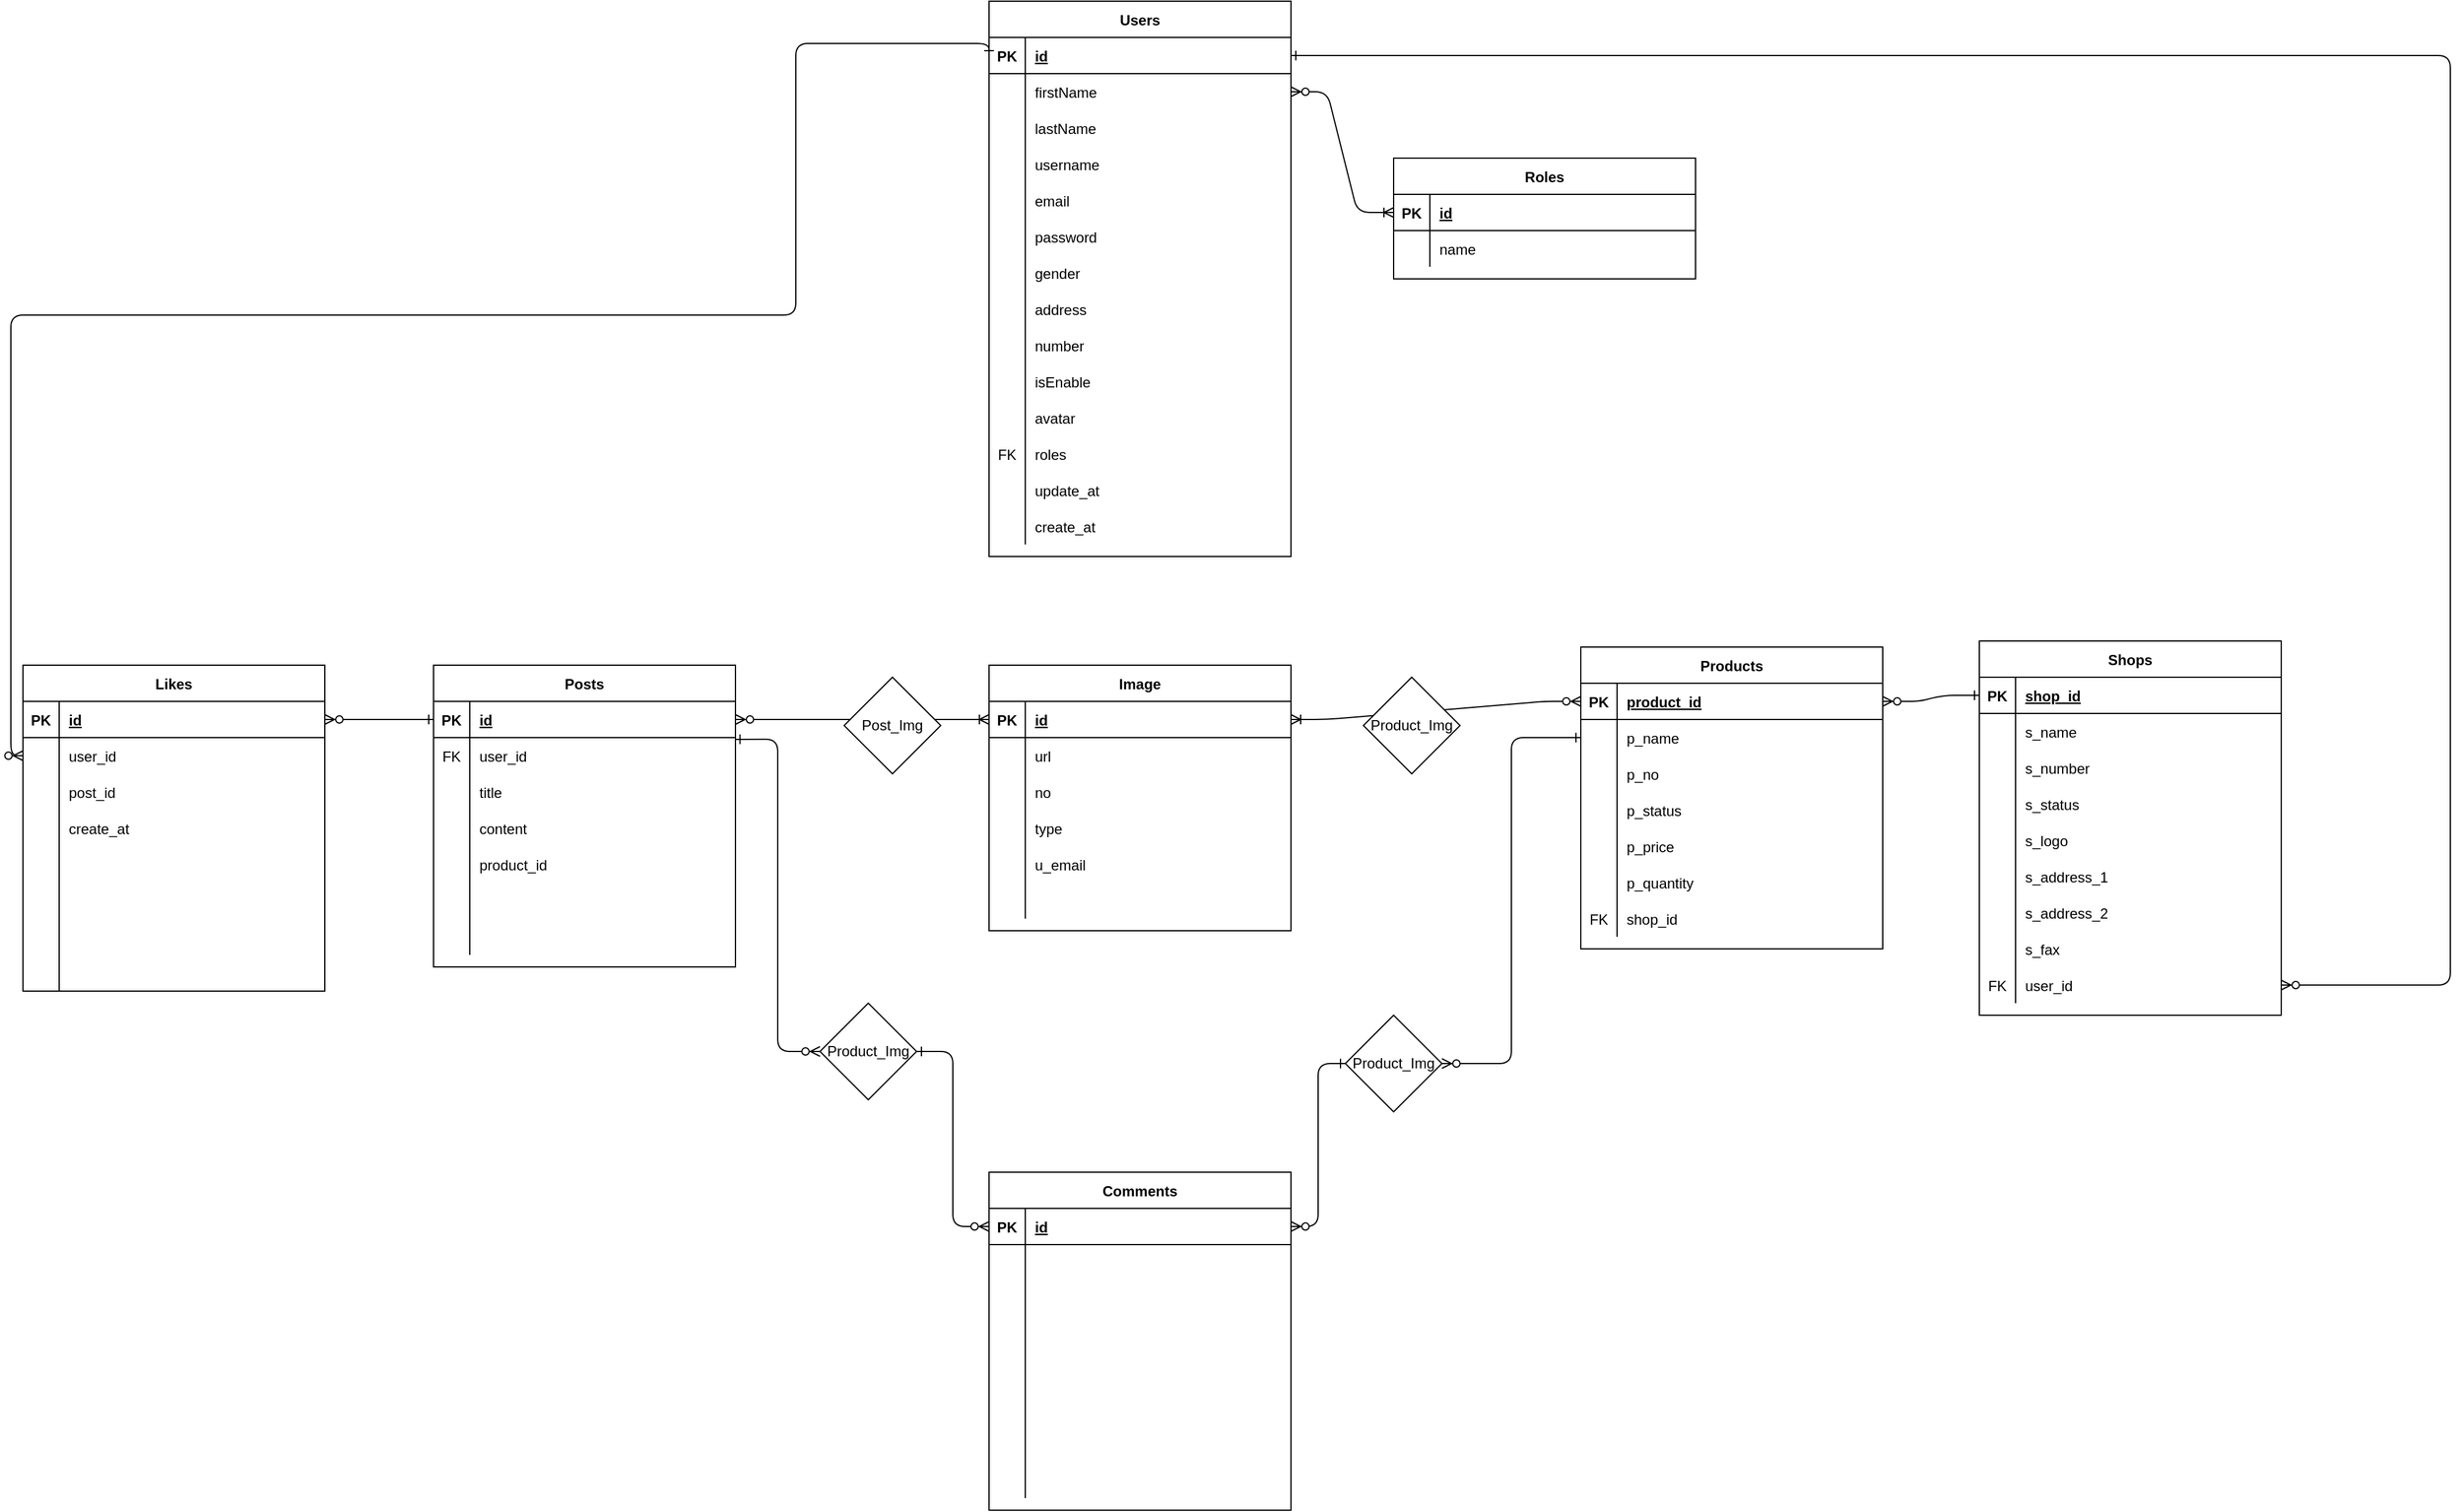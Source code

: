 <mxfile version="21.4.0" type="device" pages="2">
  <diagram id="R2lEEEUBdFMjLlhIrx00" name="Page-1">
    <mxGraphModel dx="2625" dy="2553" grid="1" gridSize="10" guides="1" tooltips="1" connect="1" arrows="1" fold="1" page="1" pageScale="1" pageWidth="850" pageHeight="1100" math="0" shadow="0" extFonts="Permanent Marker^https://fonts.googleapis.com/css?family=Permanent+Marker">
      <root>
        <mxCell id="0" />
        <mxCell id="1" parent="0" />
        <mxCell id="C-vyLk0tnHw3VtMMgP7b-1" value="" style="edgeStyle=entityRelationEdgeStyle;endArrow=ERzeroToMany;startArrow=ERoneToMany;endFill=1;startFill=0;" parent="1" source="C-vyLk0tnHw3VtMMgP7b-24" target="C-vyLk0tnHw3VtMMgP7b-6" edge="1">
          <mxGeometry width="100" height="100" relative="1" as="geometry">
            <mxPoint x="470" y="830" as="sourcePoint" />
            <mxPoint x="570" y="730" as="targetPoint" />
          </mxGeometry>
        </mxCell>
        <mxCell id="C-vyLk0tnHw3VtMMgP7b-2" value="Users" style="shape=table;startSize=30;container=1;collapsible=1;childLayout=tableLayout;fixedRows=1;rowLines=0;fontStyle=1;align=center;resizeLast=1;" parent="1" vertex="1">
          <mxGeometry x="940" y="-400" width="250" height="460" as="geometry" />
        </mxCell>
        <mxCell id="C-vyLk0tnHw3VtMMgP7b-3" value="" style="shape=partialRectangle;collapsible=0;dropTarget=0;pointerEvents=0;fillColor=none;points=[[0,0.5],[1,0.5]];portConstraint=eastwest;top=0;left=0;right=0;bottom=1;" parent="C-vyLk0tnHw3VtMMgP7b-2" vertex="1">
          <mxGeometry y="30" width="250" height="30" as="geometry" />
        </mxCell>
        <mxCell id="C-vyLk0tnHw3VtMMgP7b-4" value="PK" style="shape=partialRectangle;overflow=hidden;connectable=0;fillColor=none;top=0;left=0;bottom=0;right=0;fontStyle=1;" parent="C-vyLk0tnHw3VtMMgP7b-3" vertex="1">
          <mxGeometry width="30" height="30" as="geometry">
            <mxRectangle width="30" height="30" as="alternateBounds" />
          </mxGeometry>
        </mxCell>
        <mxCell id="C-vyLk0tnHw3VtMMgP7b-5" value="id" style="shape=partialRectangle;overflow=hidden;connectable=0;fillColor=none;top=0;left=0;bottom=0;right=0;align=left;spacingLeft=6;fontStyle=5;" parent="C-vyLk0tnHw3VtMMgP7b-3" vertex="1">
          <mxGeometry x="30" width="220" height="30" as="geometry">
            <mxRectangle width="220" height="30" as="alternateBounds" />
          </mxGeometry>
        </mxCell>
        <mxCell id="C-vyLk0tnHw3VtMMgP7b-6" value="" style="shape=partialRectangle;collapsible=0;dropTarget=0;pointerEvents=0;fillColor=none;points=[[0,0.5],[1,0.5]];portConstraint=eastwest;top=0;left=0;right=0;bottom=0;" parent="C-vyLk0tnHw3VtMMgP7b-2" vertex="1">
          <mxGeometry y="60" width="250" height="30" as="geometry" />
        </mxCell>
        <mxCell id="C-vyLk0tnHw3VtMMgP7b-7" value="" style="shape=partialRectangle;overflow=hidden;connectable=0;fillColor=none;top=0;left=0;bottom=0;right=0;" parent="C-vyLk0tnHw3VtMMgP7b-6" vertex="1">
          <mxGeometry width="30" height="30" as="geometry">
            <mxRectangle width="30" height="30" as="alternateBounds" />
          </mxGeometry>
        </mxCell>
        <mxCell id="C-vyLk0tnHw3VtMMgP7b-8" value="firstName" style="shape=partialRectangle;overflow=hidden;connectable=0;fillColor=none;top=0;left=0;bottom=0;right=0;align=left;spacingLeft=6;" parent="C-vyLk0tnHw3VtMMgP7b-6" vertex="1">
          <mxGeometry x="30" width="220" height="30" as="geometry">
            <mxRectangle width="220" height="30" as="alternateBounds" />
          </mxGeometry>
        </mxCell>
        <mxCell id="9pcCZMsDcyjPV0eTBWMt-58" value="" style="shape=partialRectangle;collapsible=0;dropTarget=0;pointerEvents=0;fillColor=none;points=[[0,0.5],[1,0.5]];portConstraint=eastwest;top=0;left=0;right=0;bottom=0;" parent="C-vyLk0tnHw3VtMMgP7b-2" vertex="1">
          <mxGeometry y="90" width="250" height="30" as="geometry" />
        </mxCell>
        <mxCell id="9pcCZMsDcyjPV0eTBWMt-59" value="" style="shape=partialRectangle;overflow=hidden;connectable=0;fillColor=none;top=0;left=0;bottom=0;right=0;" parent="9pcCZMsDcyjPV0eTBWMt-58" vertex="1">
          <mxGeometry width="30" height="30" as="geometry">
            <mxRectangle width="30" height="30" as="alternateBounds" />
          </mxGeometry>
        </mxCell>
        <mxCell id="9pcCZMsDcyjPV0eTBWMt-60" value="lastName" style="shape=partialRectangle;overflow=hidden;connectable=0;fillColor=none;top=0;left=0;bottom=0;right=0;align=left;spacingLeft=6;" parent="9pcCZMsDcyjPV0eTBWMt-58" vertex="1">
          <mxGeometry x="30" width="220" height="30" as="geometry">
            <mxRectangle width="220" height="30" as="alternateBounds" />
          </mxGeometry>
        </mxCell>
        <mxCell id="qoetcDeZ5z6ZfFqF9Tys-1" value="" style="shape=partialRectangle;collapsible=0;dropTarget=0;pointerEvents=0;fillColor=none;points=[[0,0.5],[1,0.5]];portConstraint=eastwest;top=0;left=0;right=0;bottom=0;" parent="C-vyLk0tnHw3VtMMgP7b-2" vertex="1">
          <mxGeometry y="120" width="250" height="30" as="geometry" />
        </mxCell>
        <mxCell id="qoetcDeZ5z6ZfFqF9Tys-2" value="" style="shape=partialRectangle;overflow=hidden;connectable=0;fillColor=none;top=0;left=0;bottom=0;right=0;" parent="qoetcDeZ5z6ZfFqF9Tys-1" vertex="1">
          <mxGeometry width="30" height="30" as="geometry">
            <mxRectangle width="30" height="30" as="alternateBounds" />
          </mxGeometry>
        </mxCell>
        <mxCell id="qoetcDeZ5z6ZfFqF9Tys-3" value="username" style="shape=partialRectangle;overflow=hidden;connectable=0;fillColor=none;top=0;left=0;bottom=0;right=0;align=left;spacingLeft=6;" parent="qoetcDeZ5z6ZfFqF9Tys-1" vertex="1">
          <mxGeometry x="30" width="220" height="30" as="geometry">
            <mxRectangle width="220" height="30" as="alternateBounds" />
          </mxGeometry>
        </mxCell>
        <mxCell id="9pcCZMsDcyjPV0eTBWMt-74" value="" style="shape=partialRectangle;collapsible=0;dropTarget=0;pointerEvents=0;fillColor=none;points=[[0,0.5],[1,0.5]];portConstraint=eastwest;top=0;left=0;right=0;bottom=0;" parent="C-vyLk0tnHw3VtMMgP7b-2" vertex="1">
          <mxGeometry y="150" width="250" height="30" as="geometry" />
        </mxCell>
        <mxCell id="9pcCZMsDcyjPV0eTBWMt-75" value="" style="shape=partialRectangle;overflow=hidden;connectable=0;fillColor=none;top=0;left=0;bottom=0;right=0;" parent="9pcCZMsDcyjPV0eTBWMt-74" vertex="1">
          <mxGeometry width="30" height="30" as="geometry">
            <mxRectangle width="30" height="30" as="alternateBounds" />
          </mxGeometry>
        </mxCell>
        <mxCell id="9pcCZMsDcyjPV0eTBWMt-76" value="email" style="shape=partialRectangle;overflow=hidden;connectable=0;fillColor=none;top=0;left=0;bottom=0;right=0;align=left;spacingLeft=6;" parent="9pcCZMsDcyjPV0eTBWMt-74" vertex="1">
          <mxGeometry x="30" width="220" height="30" as="geometry">
            <mxRectangle width="220" height="30" as="alternateBounds" />
          </mxGeometry>
        </mxCell>
        <mxCell id="9pcCZMsDcyjPV0eTBWMt-77" value="" style="shape=partialRectangle;collapsible=0;dropTarget=0;pointerEvents=0;fillColor=none;points=[[0,0.5],[1,0.5]];portConstraint=eastwest;top=0;left=0;right=0;bottom=0;" parent="C-vyLk0tnHw3VtMMgP7b-2" vertex="1">
          <mxGeometry y="180" width="250" height="30" as="geometry" />
        </mxCell>
        <mxCell id="9pcCZMsDcyjPV0eTBWMt-78" value="" style="shape=partialRectangle;overflow=hidden;connectable=0;fillColor=none;top=0;left=0;bottom=0;right=0;" parent="9pcCZMsDcyjPV0eTBWMt-77" vertex="1">
          <mxGeometry width="30" height="30" as="geometry">
            <mxRectangle width="30" height="30" as="alternateBounds" />
          </mxGeometry>
        </mxCell>
        <mxCell id="9pcCZMsDcyjPV0eTBWMt-79" value="password" style="shape=partialRectangle;overflow=hidden;connectable=0;fillColor=none;top=0;left=0;bottom=0;right=0;align=left;spacingLeft=6;" parent="9pcCZMsDcyjPV0eTBWMt-77" vertex="1">
          <mxGeometry x="30" width="220" height="30" as="geometry">
            <mxRectangle width="220" height="30" as="alternateBounds" />
          </mxGeometry>
        </mxCell>
        <mxCell id="dVsZv3MA_3ZqFVAMPCkw-1" value="" style="shape=partialRectangle;collapsible=0;dropTarget=0;pointerEvents=0;fillColor=none;points=[[0,0.5],[1,0.5]];portConstraint=eastwest;top=0;left=0;right=0;bottom=0;" parent="C-vyLk0tnHw3VtMMgP7b-2" vertex="1">
          <mxGeometry y="210" width="250" height="30" as="geometry" />
        </mxCell>
        <mxCell id="dVsZv3MA_3ZqFVAMPCkw-2" value="" style="shape=partialRectangle;overflow=hidden;connectable=0;fillColor=none;top=0;left=0;bottom=0;right=0;" parent="dVsZv3MA_3ZqFVAMPCkw-1" vertex="1">
          <mxGeometry width="30" height="30" as="geometry">
            <mxRectangle width="30" height="30" as="alternateBounds" />
          </mxGeometry>
        </mxCell>
        <mxCell id="dVsZv3MA_3ZqFVAMPCkw-3" value="gender" style="shape=partialRectangle;overflow=hidden;connectable=0;fillColor=none;top=0;left=0;bottom=0;right=0;align=left;spacingLeft=6;" parent="dVsZv3MA_3ZqFVAMPCkw-1" vertex="1">
          <mxGeometry x="30" width="220" height="30" as="geometry">
            <mxRectangle width="220" height="30" as="alternateBounds" />
          </mxGeometry>
        </mxCell>
        <mxCell id="C-vyLk0tnHw3VtMMgP7b-9" value="" style="shape=partialRectangle;collapsible=0;dropTarget=0;pointerEvents=0;fillColor=none;points=[[0,0.5],[1,0.5]];portConstraint=eastwest;top=0;left=0;right=0;bottom=0;" parent="C-vyLk0tnHw3VtMMgP7b-2" vertex="1">
          <mxGeometry y="240" width="250" height="30" as="geometry" />
        </mxCell>
        <mxCell id="C-vyLk0tnHw3VtMMgP7b-10" value="" style="shape=partialRectangle;overflow=hidden;connectable=0;fillColor=none;top=0;left=0;bottom=0;right=0;" parent="C-vyLk0tnHw3VtMMgP7b-9" vertex="1">
          <mxGeometry width="30" height="30" as="geometry">
            <mxRectangle width="30" height="30" as="alternateBounds" />
          </mxGeometry>
        </mxCell>
        <mxCell id="C-vyLk0tnHw3VtMMgP7b-11" value="address" style="shape=partialRectangle;overflow=hidden;connectable=0;fillColor=none;top=0;left=0;bottom=0;right=0;align=left;spacingLeft=6;" parent="C-vyLk0tnHw3VtMMgP7b-9" vertex="1">
          <mxGeometry x="30" width="220" height="30" as="geometry">
            <mxRectangle width="220" height="30" as="alternateBounds" />
          </mxGeometry>
        </mxCell>
        <mxCell id="dVsZv3MA_3ZqFVAMPCkw-4" value="" style="shape=partialRectangle;collapsible=0;dropTarget=0;pointerEvents=0;fillColor=none;points=[[0,0.5],[1,0.5]];portConstraint=eastwest;top=0;left=0;right=0;bottom=0;" parent="C-vyLk0tnHw3VtMMgP7b-2" vertex="1">
          <mxGeometry y="270" width="250" height="30" as="geometry" />
        </mxCell>
        <mxCell id="dVsZv3MA_3ZqFVAMPCkw-5" value="" style="shape=partialRectangle;overflow=hidden;connectable=0;fillColor=none;top=0;left=0;bottom=0;right=0;" parent="dVsZv3MA_3ZqFVAMPCkw-4" vertex="1">
          <mxGeometry width="30" height="30" as="geometry">
            <mxRectangle width="30" height="30" as="alternateBounds" />
          </mxGeometry>
        </mxCell>
        <mxCell id="dVsZv3MA_3ZqFVAMPCkw-6" value="number" style="shape=partialRectangle;overflow=hidden;connectable=0;fillColor=none;top=0;left=0;bottom=0;right=0;align=left;spacingLeft=6;" parent="dVsZv3MA_3ZqFVAMPCkw-4" vertex="1">
          <mxGeometry x="30" width="220" height="30" as="geometry">
            <mxRectangle width="220" height="30" as="alternateBounds" />
          </mxGeometry>
        </mxCell>
        <mxCell id="qoetcDeZ5z6ZfFqF9Tys-7" value="" style="shape=partialRectangle;collapsible=0;dropTarget=0;pointerEvents=0;fillColor=none;points=[[0,0.5],[1,0.5]];portConstraint=eastwest;top=0;left=0;right=0;bottom=0;" parent="C-vyLk0tnHw3VtMMgP7b-2" vertex="1">
          <mxGeometry y="300" width="250" height="30" as="geometry" />
        </mxCell>
        <mxCell id="qoetcDeZ5z6ZfFqF9Tys-8" value="" style="shape=partialRectangle;overflow=hidden;connectable=0;fillColor=none;top=0;left=0;bottom=0;right=0;" parent="qoetcDeZ5z6ZfFqF9Tys-7" vertex="1">
          <mxGeometry width="30" height="30" as="geometry">
            <mxRectangle width="30" height="30" as="alternateBounds" />
          </mxGeometry>
        </mxCell>
        <mxCell id="qoetcDeZ5z6ZfFqF9Tys-9" value="isEnable" style="shape=partialRectangle;overflow=hidden;connectable=0;fillColor=none;top=0;left=0;bottom=0;right=0;align=left;spacingLeft=6;" parent="qoetcDeZ5z6ZfFqF9Tys-7" vertex="1">
          <mxGeometry x="30" width="220" height="30" as="geometry">
            <mxRectangle width="220" height="30" as="alternateBounds" />
          </mxGeometry>
        </mxCell>
        <mxCell id="qoetcDeZ5z6ZfFqF9Tys-4" value="" style="shape=partialRectangle;collapsible=0;dropTarget=0;pointerEvents=0;fillColor=none;points=[[0,0.5],[1,0.5]];portConstraint=eastwest;top=0;left=0;right=0;bottom=0;" parent="C-vyLk0tnHw3VtMMgP7b-2" vertex="1">
          <mxGeometry y="330" width="250" height="30" as="geometry" />
        </mxCell>
        <mxCell id="qoetcDeZ5z6ZfFqF9Tys-5" value="" style="shape=partialRectangle;overflow=hidden;connectable=0;fillColor=none;top=0;left=0;bottom=0;right=0;" parent="qoetcDeZ5z6ZfFqF9Tys-4" vertex="1">
          <mxGeometry width="30" height="30" as="geometry">
            <mxRectangle width="30" height="30" as="alternateBounds" />
          </mxGeometry>
        </mxCell>
        <mxCell id="qoetcDeZ5z6ZfFqF9Tys-6" value="avatar" style="shape=partialRectangle;overflow=hidden;connectable=0;fillColor=none;top=0;left=0;bottom=0;right=0;align=left;spacingLeft=6;" parent="qoetcDeZ5z6ZfFqF9Tys-4" vertex="1">
          <mxGeometry x="30" width="220" height="30" as="geometry">
            <mxRectangle width="220" height="30" as="alternateBounds" />
          </mxGeometry>
        </mxCell>
        <mxCell id="qoetcDeZ5z6ZfFqF9Tys-10" value="" style="shape=partialRectangle;collapsible=0;dropTarget=0;pointerEvents=0;fillColor=none;points=[[0,0.5],[1,0.5]];portConstraint=eastwest;top=0;left=0;right=0;bottom=0;" parent="C-vyLk0tnHw3VtMMgP7b-2" vertex="1">
          <mxGeometry y="360" width="250" height="30" as="geometry" />
        </mxCell>
        <mxCell id="qoetcDeZ5z6ZfFqF9Tys-11" value="FK" style="shape=partialRectangle;overflow=hidden;connectable=0;fillColor=none;top=0;left=0;bottom=0;right=0;" parent="qoetcDeZ5z6ZfFqF9Tys-10" vertex="1">
          <mxGeometry width="30" height="30" as="geometry">
            <mxRectangle width="30" height="30" as="alternateBounds" />
          </mxGeometry>
        </mxCell>
        <mxCell id="qoetcDeZ5z6ZfFqF9Tys-12" value="roles" style="shape=partialRectangle;overflow=hidden;connectable=0;fillColor=none;top=0;left=0;bottom=0;right=0;align=left;spacingLeft=6;" parent="qoetcDeZ5z6ZfFqF9Tys-10" vertex="1">
          <mxGeometry x="30" width="220" height="30" as="geometry">
            <mxRectangle width="220" height="30" as="alternateBounds" />
          </mxGeometry>
        </mxCell>
        <mxCell id="qoetcDeZ5z6ZfFqF9Tys-14" value="" style="shape=partialRectangle;collapsible=0;dropTarget=0;pointerEvents=0;fillColor=none;points=[[0,0.5],[1,0.5]];portConstraint=eastwest;top=0;left=0;right=0;bottom=0;" parent="C-vyLk0tnHw3VtMMgP7b-2" vertex="1">
          <mxGeometry y="390" width="250" height="30" as="geometry" />
        </mxCell>
        <mxCell id="qoetcDeZ5z6ZfFqF9Tys-15" value="" style="shape=partialRectangle;overflow=hidden;connectable=0;fillColor=none;top=0;left=0;bottom=0;right=0;" parent="qoetcDeZ5z6ZfFqF9Tys-14" vertex="1">
          <mxGeometry width="30" height="30" as="geometry">
            <mxRectangle width="30" height="30" as="alternateBounds" />
          </mxGeometry>
        </mxCell>
        <mxCell id="qoetcDeZ5z6ZfFqF9Tys-16" value="update_at" style="shape=partialRectangle;overflow=hidden;connectable=0;fillColor=none;top=0;left=0;bottom=0;right=0;align=left;spacingLeft=6;" parent="qoetcDeZ5z6ZfFqF9Tys-14" vertex="1">
          <mxGeometry x="30" width="220" height="30" as="geometry">
            <mxRectangle width="220" height="30" as="alternateBounds" />
          </mxGeometry>
        </mxCell>
        <mxCell id="qoetcDeZ5z6ZfFqF9Tys-17" value="" style="shape=partialRectangle;collapsible=0;dropTarget=0;pointerEvents=0;fillColor=none;points=[[0,0.5],[1,0.5]];portConstraint=eastwest;top=0;left=0;right=0;bottom=0;" parent="C-vyLk0tnHw3VtMMgP7b-2" vertex="1">
          <mxGeometry y="420" width="250" height="30" as="geometry" />
        </mxCell>
        <mxCell id="qoetcDeZ5z6ZfFqF9Tys-18" value="" style="shape=partialRectangle;overflow=hidden;connectable=0;fillColor=none;top=0;left=0;bottom=0;right=0;" parent="qoetcDeZ5z6ZfFqF9Tys-17" vertex="1">
          <mxGeometry width="30" height="30" as="geometry">
            <mxRectangle width="30" height="30" as="alternateBounds" />
          </mxGeometry>
        </mxCell>
        <mxCell id="qoetcDeZ5z6ZfFqF9Tys-19" value="create_at" style="shape=partialRectangle;overflow=hidden;connectable=0;fillColor=none;top=0;left=0;bottom=0;right=0;align=left;spacingLeft=6;" parent="qoetcDeZ5z6ZfFqF9Tys-17" vertex="1">
          <mxGeometry x="30" width="220" height="30" as="geometry">
            <mxRectangle width="220" height="30" as="alternateBounds" />
          </mxGeometry>
        </mxCell>
        <mxCell id="C-vyLk0tnHw3VtMMgP7b-13" value="Shops" style="shape=table;startSize=30;container=1;collapsible=1;childLayout=tableLayout;fixedRows=1;rowLines=0;fontStyle=1;align=center;resizeLast=1;" parent="1" vertex="1">
          <mxGeometry x="1760" y="130" width="250" height="310" as="geometry" />
        </mxCell>
        <mxCell id="C-vyLk0tnHw3VtMMgP7b-14" value="" style="shape=partialRectangle;collapsible=0;dropTarget=0;pointerEvents=0;fillColor=none;points=[[0,0.5],[1,0.5]];portConstraint=eastwest;top=0;left=0;right=0;bottom=1;" parent="C-vyLk0tnHw3VtMMgP7b-13" vertex="1">
          <mxGeometry y="30" width="250" height="30" as="geometry" />
        </mxCell>
        <mxCell id="C-vyLk0tnHw3VtMMgP7b-15" value="PK" style="shape=partialRectangle;overflow=hidden;connectable=0;fillColor=none;top=0;left=0;bottom=0;right=0;fontStyle=1;" parent="C-vyLk0tnHw3VtMMgP7b-14" vertex="1">
          <mxGeometry width="30" height="30" as="geometry">
            <mxRectangle width="30" height="30" as="alternateBounds" />
          </mxGeometry>
        </mxCell>
        <mxCell id="C-vyLk0tnHw3VtMMgP7b-16" value="shop_id" style="shape=partialRectangle;overflow=hidden;connectable=0;fillColor=none;top=0;left=0;bottom=0;right=0;align=left;spacingLeft=6;fontStyle=5;" parent="C-vyLk0tnHw3VtMMgP7b-14" vertex="1">
          <mxGeometry x="30" width="220" height="30" as="geometry">
            <mxRectangle width="220" height="30" as="alternateBounds" />
          </mxGeometry>
        </mxCell>
        <mxCell id="C-vyLk0tnHw3VtMMgP7b-17" value="" style="shape=partialRectangle;collapsible=0;dropTarget=0;pointerEvents=0;fillColor=none;points=[[0,0.5],[1,0.5]];portConstraint=eastwest;top=0;left=0;right=0;bottom=0;" parent="C-vyLk0tnHw3VtMMgP7b-13" vertex="1">
          <mxGeometry y="60" width="250" height="30" as="geometry" />
        </mxCell>
        <mxCell id="C-vyLk0tnHw3VtMMgP7b-18" value="" style="shape=partialRectangle;overflow=hidden;connectable=0;fillColor=none;top=0;left=0;bottom=0;right=0;" parent="C-vyLk0tnHw3VtMMgP7b-17" vertex="1">
          <mxGeometry width="30" height="30" as="geometry">
            <mxRectangle width="30" height="30" as="alternateBounds" />
          </mxGeometry>
        </mxCell>
        <mxCell id="C-vyLk0tnHw3VtMMgP7b-19" value="s_name" style="shape=partialRectangle;overflow=hidden;connectable=0;fillColor=none;top=0;left=0;bottom=0;right=0;align=left;spacingLeft=6;" parent="C-vyLk0tnHw3VtMMgP7b-17" vertex="1">
          <mxGeometry x="30" width="220" height="30" as="geometry">
            <mxRectangle width="220" height="30" as="alternateBounds" />
          </mxGeometry>
        </mxCell>
        <mxCell id="9pcCZMsDcyjPV0eTBWMt-6" value="" style="shape=partialRectangle;collapsible=0;dropTarget=0;pointerEvents=0;fillColor=none;points=[[0,0.5],[1,0.5]];portConstraint=eastwest;top=0;left=0;right=0;bottom=0;" parent="C-vyLk0tnHw3VtMMgP7b-13" vertex="1">
          <mxGeometry y="90" width="250" height="30" as="geometry" />
        </mxCell>
        <mxCell id="9pcCZMsDcyjPV0eTBWMt-7" value="" style="shape=partialRectangle;overflow=hidden;connectable=0;fillColor=none;top=0;left=0;bottom=0;right=0;" parent="9pcCZMsDcyjPV0eTBWMt-6" vertex="1">
          <mxGeometry width="30" height="30" as="geometry">
            <mxRectangle width="30" height="30" as="alternateBounds" />
          </mxGeometry>
        </mxCell>
        <mxCell id="9pcCZMsDcyjPV0eTBWMt-8" value="s_number" style="shape=partialRectangle;overflow=hidden;connectable=0;fillColor=none;top=0;left=0;bottom=0;right=0;align=left;spacingLeft=6;" parent="9pcCZMsDcyjPV0eTBWMt-6" vertex="1">
          <mxGeometry x="30" width="220" height="30" as="geometry">
            <mxRectangle width="220" height="30" as="alternateBounds" />
          </mxGeometry>
        </mxCell>
        <mxCell id="9pcCZMsDcyjPV0eTBWMt-9" value="" style="shape=partialRectangle;collapsible=0;dropTarget=0;pointerEvents=0;fillColor=none;points=[[0,0.5],[1,0.5]];portConstraint=eastwest;top=0;left=0;right=0;bottom=0;" parent="C-vyLk0tnHw3VtMMgP7b-13" vertex="1">
          <mxGeometry y="120" width="250" height="30" as="geometry" />
        </mxCell>
        <mxCell id="9pcCZMsDcyjPV0eTBWMt-10" value="" style="shape=partialRectangle;overflow=hidden;connectable=0;fillColor=none;top=0;left=0;bottom=0;right=0;" parent="9pcCZMsDcyjPV0eTBWMt-9" vertex="1">
          <mxGeometry width="30" height="30" as="geometry">
            <mxRectangle width="30" height="30" as="alternateBounds" />
          </mxGeometry>
        </mxCell>
        <mxCell id="9pcCZMsDcyjPV0eTBWMt-11" value="s_status" style="shape=partialRectangle;overflow=hidden;connectable=0;fillColor=none;top=0;left=0;bottom=0;right=0;align=left;spacingLeft=6;" parent="9pcCZMsDcyjPV0eTBWMt-9" vertex="1">
          <mxGeometry x="30" width="220" height="30" as="geometry">
            <mxRectangle width="220" height="30" as="alternateBounds" />
          </mxGeometry>
        </mxCell>
        <mxCell id="9pcCZMsDcyjPV0eTBWMt-12" value="" style="shape=partialRectangle;collapsible=0;dropTarget=0;pointerEvents=0;fillColor=none;points=[[0,0.5],[1,0.5]];portConstraint=eastwest;top=0;left=0;right=0;bottom=0;" parent="C-vyLk0tnHw3VtMMgP7b-13" vertex="1">
          <mxGeometry y="150" width="250" height="30" as="geometry" />
        </mxCell>
        <mxCell id="9pcCZMsDcyjPV0eTBWMt-13" value="" style="shape=partialRectangle;overflow=hidden;connectable=0;fillColor=none;top=0;left=0;bottom=0;right=0;" parent="9pcCZMsDcyjPV0eTBWMt-12" vertex="1">
          <mxGeometry width="30" height="30" as="geometry">
            <mxRectangle width="30" height="30" as="alternateBounds" />
          </mxGeometry>
        </mxCell>
        <mxCell id="9pcCZMsDcyjPV0eTBWMt-14" value="s_logo" style="shape=partialRectangle;overflow=hidden;connectable=0;fillColor=none;top=0;left=0;bottom=0;right=0;align=left;spacingLeft=6;" parent="9pcCZMsDcyjPV0eTBWMt-12" vertex="1">
          <mxGeometry x="30" width="220" height="30" as="geometry">
            <mxRectangle width="220" height="30" as="alternateBounds" />
          </mxGeometry>
        </mxCell>
        <mxCell id="9pcCZMsDcyjPV0eTBWMt-16" value="" style="shape=partialRectangle;collapsible=0;dropTarget=0;pointerEvents=0;fillColor=none;points=[[0,0.5],[1,0.5]];portConstraint=eastwest;top=0;left=0;right=0;bottom=0;" parent="C-vyLk0tnHw3VtMMgP7b-13" vertex="1">
          <mxGeometry y="180" width="250" height="30" as="geometry" />
        </mxCell>
        <mxCell id="9pcCZMsDcyjPV0eTBWMt-17" value="" style="shape=partialRectangle;overflow=hidden;connectable=0;fillColor=none;top=0;left=0;bottom=0;right=0;" parent="9pcCZMsDcyjPV0eTBWMt-16" vertex="1">
          <mxGeometry width="30" height="30" as="geometry">
            <mxRectangle width="30" height="30" as="alternateBounds" />
          </mxGeometry>
        </mxCell>
        <mxCell id="9pcCZMsDcyjPV0eTBWMt-18" value="s_address_1" style="shape=partialRectangle;overflow=hidden;connectable=0;fillColor=none;top=0;left=0;bottom=0;right=0;align=left;spacingLeft=6;" parent="9pcCZMsDcyjPV0eTBWMt-16" vertex="1">
          <mxGeometry x="30" width="220" height="30" as="geometry">
            <mxRectangle width="220" height="30" as="alternateBounds" />
          </mxGeometry>
        </mxCell>
        <mxCell id="9pcCZMsDcyjPV0eTBWMt-19" value="" style="shape=partialRectangle;collapsible=0;dropTarget=0;pointerEvents=0;fillColor=none;points=[[0,0.5],[1,0.5]];portConstraint=eastwest;top=0;left=0;right=0;bottom=0;" parent="C-vyLk0tnHw3VtMMgP7b-13" vertex="1">
          <mxGeometry y="210" width="250" height="30" as="geometry" />
        </mxCell>
        <mxCell id="9pcCZMsDcyjPV0eTBWMt-20" value="" style="shape=partialRectangle;overflow=hidden;connectable=0;fillColor=none;top=0;left=0;bottom=0;right=0;" parent="9pcCZMsDcyjPV0eTBWMt-19" vertex="1">
          <mxGeometry width="30" height="30" as="geometry">
            <mxRectangle width="30" height="30" as="alternateBounds" />
          </mxGeometry>
        </mxCell>
        <mxCell id="9pcCZMsDcyjPV0eTBWMt-21" value="s_address_2" style="shape=partialRectangle;overflow=hidden;connectable=0;fillColor=none;top=0;left=0;bottom=0;right=0;align=left;spacingLeft=6;" parent="9pcCZMsDcyjPV0eTBWMt-19" vertex="1">
          <mxGeometry x="30" width="220" height="30" as="geometry">
            <mxRectangle width="220" height="30" as="alternateBounds" />
          </mxGeometry>
        </mxCell>
        <mxCell id="9pcCZMsDcyjPV0eTBWMt-22" value="" style="shape=partialRectangle;collapsible=0;dropTarget=0;pointerEvents=0;fillColor=none;points=[[0,0.5],[1,0.5]];portConstraint=eastwest;top=0;left=0;right=0;bottom=0;" parent="C-vyLk0tnHw3VtMMgP7b-13" vertex="1">
          <mxGeometry y="240" width="250" height="30" as="geometry" />
        </mxCell>
        <mxCell id="9pcCZMsDcyjPV0eTBWMt-23" value="" style="shape=partialRectangle;overflow=hidden;connectable=0;fillColor=none;top=0;left=0;bottom=0;right=0;" parent="9pcCZMsDcyjPV0eTBWMt-22" vertex="1">
          <mxGeometry width="30" height="30" as="geometry">
            <mxRectangle width="30" height="30" as="alternateBounds" />
          </mxGeometry>
        </mxCell>
        <mxCell id="9pcCZMsDcyjPV0eTBWMt-24" value="s_fax" style="shape=partialRectangle;overflow=hidden;connectable=0;fillColor=none;top=0;left=0;bottom=0;right=0;align=left;spacingLeft=6;" parent="9pcCZMsDcyjPV0eTBWMt-22" vertex="1">
          <mxGeometry x="30" width="220" height="30" as="geometry">
            <mxRectangle width="220" height="30" as="alternateBounds" />
          </mxGeometry>
        </mxCell>
        <mxCell id="9pcCZMsDcyjPV0eTBWMt-25" value="" style="shape=partialRectangle;collapsible=0;dropTarget=0;pointerEvents=0;fillColor=none;points=[[0,0.5],[1,0.5]];portConstraint=eastwest;top=0;left=0;right=0;bottom=0;" parent="C-vyLk0tnHw3VtMMgP7b-13" vertex="1">
          <mxGeometry y="270" width="250" height="30" as="geometry" />
        </mxCell>
        <mxCell id="9pcCZMsDcyjPV0eTBWMt-26" value="FK" style="shape=partialRectangle;overflow=hidden;connectable=0;fillColor=none;top=0;left=0;bottom=0;right=0;" parent="9pcCZMsDcyjPV0eTBWMt-25" vertex="1">
          <mxGeometry width="30" height="30" as="geometry">
            <mxRectangle width="30" height="30" as="alternateBounds" />
          </mxGeometry>
        </mxCell>
        <mxCell id="9pcCZMsDcyjPV0eTBWMt-27" value="user_id" style="shape=partialRectangle;overflow=hidden;connectable=0;fillColor=none;top=0;left=0;bottom=0;right=0;align=left;spacingLeft=6;" parent="9pcCZMsDcyjPV0eTBWMt-25" vertex="1">
          <mxGeometry x="30" width="220" height="30" as="geometry">
            <mxRectangle width="220" height="30" as="alternateBounds" />
          </mxGeometry>
        </mxCell>
        <mxCell id="C-vyLk0tnHw3VtMMgP7b-23" value="Roles" style="shape=table;startSize=30;container=1;collapsible=1;childLayout=tableLayout;fixedRows=1;rowLines=0;fontStyle=1;align=center;resizeLast=1;" parent="1" vertex="1">
          <mxGeometry x="1275" y="-270" width="250" height="100" as="geometry" />
        </mxCell>
        <mxCell id="C-vyLk0tnHw3VtMMgP7b-24" value="" style="shape=partialRectangle;collapsible=0;dropTarget=0;pointerEvents=0;fillColor=none;points=[[0,0.5],[1,0.5]];portConstraint=eastwest;top=0;left=0;right=0;bottom=1;" parent="C-vyLk0tnHw3VtMMgP7b-23" vertex="1">
          <mxGeometry y="30" width="250" height="30" as="geometry" />
        </mxCell>
        <mxCell id="C-vyLk0tnHw3VtMMgP7b-25" value="PK" style="shape=partialRectangle;overflow=hidden;connectable=0;fillColor=none;top=0;left=0;bottom=0;right=0;fontStyle=1;" parent="C-vyLk0tnHw3VtMMgP7b-24" vertex="1">
          <mxGeometry width="30" height="30" as="geometry">
            <mxRectangle width="30" height="30" as="alternateBounds" />
          </mxGeometry>
        </mxCell>
        <mxCell id="C-vyLk0tnHw3VtMMgP7b-26" value="id" style="shape=partialRectangle;overflow=hidden;connectable=0;fillColor=none;top=0;left=0;bottom=0;right=0;align=left;spacingLeft=6;fontStyle=5;" parent="C-vyLk0tnHw3VtMMgP7b-24" vertex="1">
          <mxGeometry x="30" width="220" height="30" as="geometry">
            <mxRectangle width="220" height="30" as="alternateBounds" />
          </mxGeometry>
        </mxCell>
        <mxCell id="C-vyLk0tnHw3VtMMgP7b-27" value="" style="shape=partialRectangle;collapsible=0;dropTarget=0;pointerEvents=0;fillColor=none;points=[[0,0.5],[1,0.5]];portConstraint=eastwest;top=0;left=0;right=0;bottom=0;" parent="C-vyLk0tnHw3VtMMgP7b-23" vertex="1">
          <mxGeometry y="60" width="250" height="30" as="geometry" />
        </mxCell>
        <mxCell id="C-vyLk0tnHw3VtMMgP7b-28" value="" style="shape=partialRectangle;overflow=hidden;connectable=0;fillColor=none;top=0;left=0;bottom=0;right=0;" parent="C-vyLk0tnHw3VtMMgP7b-27" vertex="1">
          <mxGeometry width="30" height="30" as="geometry">
            <mxRectangle width="30" height="30" as="alternateBounds" />
          </mxGeometry>
        </mxCell>
        <mxCell id="C-vyLk0tnHw3VtMMgP7b-29" value="name" style="shape=partialRectangle;overflow=hidden;connectable=0;fillColor=none;top=0;left=0;bottom=0;right=0;align=left;spacingLeft=6;" parent="C-vyLk0tnHw3VtMMgP7b-27" vertex="1">
          <mxGeometry x="30" width="220" height="30" as="geometry">
            <mxRectangle width="220" height="30" as="alternateBounds" />
          </mxGeometry>
        </mxCell>
        <mxCell id="9pcCZMsDcyjPV0eTBWMt-28" value="Products" style="shape=table;startSize=30;container=1;collapsible=1;childLayout=tableLayout;fixedRows=1;rowLines=0;fontStyle=1;align=center;resizeLast=1;" parent="1" vertex="1">
          <mxGeometry x="1430" y="135" width="250" height="250" as="geometry" />
        </mxCell>
        <mxCell id="9pcCZMsDcyjPV0eTBWMt-29" value="" style="shape=partialRectangle;collapsible=0;dropTarget=0;pointerEvents=0;fillColor=none;points=[[0,0.5],[1,0.5]];portConstraint=eastwest;top=0;left=0;right=0;bottom=1;" parent="9pcCZMsDcyjPV0eTBWMt-28" vertex="1">
          <mxGeometry y="30" width="250" height="30" as="geometry" />
        </mxCell>
        <mxCell id="9pcCZMsDcyjPV0eTBWMt-30" value="PK" style="shape=partialRectangle;overflow=hidden;connectable=0;fillColor=none;top=0;left=0;bottom=0;right=0;fontStyle=1;" parent="9pcCZMsDcyjPV0eTBWMt-29" vertex="1">
          <mxGeometry width="30" height="30" as="geometry">
            <mxRectangle width="30" height="30" as="alternateBounds" />
          </mxGeometry>
        </mxCell>
        <mxCell id="9pcCZMsDcyjPV0eTBWMt-31" value="product_id" style="shape=partialRectangle;overflow=hidden;connectable=0;fillColor=none;top=0;left=0;bottom=0;right=0;align=left;spacingLeft=6;fontStyle=5;" parent="9pcCZMsDcyjPV0eTBWMt-29" vertex="1">
          <mxGeometry x="30" width="220" height="30" as="geometry">
            <mxRectangle width="220" height="30" as="alternateBounds" />
          </mxGeometry>
        </mxCell>
        <mxCell id="9pcCZMsDcyjPV0eTBWMt-32" value="" style="shape=partialRectangle;collapsible=0;dropTarget=0;pointerEvents=0;fillColor=none;points=[[0,0.5],[1,0.5]];portConstraint=eastwest;top=0;left=0;right=0;bottom=0;" parent="9pcCZMsDcyjPV0eTBWMt-28" vertex="1">
          <mxGeometry y="60" width="250" height="30" as="geometry" />
        </mxCell>
        <mxCell id="9pcCZMsDcyjPV0eTBWMt-33" value="" style="shape=partialRectangle;overflow=hidden;connectable=0;fillColor=none;top=0;left=0;bottom=0;right=0;" parent="9pcCZMsDcyjPV0eTBWMt-32" vertex="1">
          <mxGeometry width="30" height="30" as="geometry">
            <mxRectangle width="30" height="30" as="alternateBounds" />
          </mxGeometry>
        </mxCell>
        <mxCell id="9pcCZMsDcyjPV0eTBWMt-34" value="p_name" style="shape=partialRectangle;overflow=hidden;connectable=0;fillColor=none;top=0;left=0;bottom=0;right=0;align=left;spacingLeft=6;" parent="9pcCZMsDcyjPV0eTBWMt-32" vertex="1">
          <mxGeometry x="30" width="220" height="30" as="geometry">
            <mxRectangle width="220" height="30" as="alternateBounds" />
          </mxGeometry>
        </mxCell>
        <mxCell id="9pcCZMsDcyjPV0eTBWMt-35" value="" style="shape=partialRectangle;collapsible=0;dropTarget=0;pointerEvents=0;fillColor=none;points=[[0,0.5],[1,0.5]];portConstraint=eastwest;top=0;left=0;right=0;bottom=0;" parent="9pcCZMsDcyjPV0eTBWMt-28" vertex="1">
          <mxGeometry y="90" width="250" height="30" as="geometry" />
        </mxCell>
        <mxCell id="9pcCZMsDcyjPV0eTBWMt-36" value="" style="shape=partialRectangle;overflow=hidden;connectable=0;fillColor=none;top=0;left=0;bottom=0;right=0;" parent="9pcCZMsDcyjPV0eTBWMt-35" vertex="1">
          <mxGeometry width="30" height="30" as="geometry">
            <mxRectangle width="30" height="30" as="alternateBounds" />
          </mxGeometry>
        </mxCell>
        <mxCell id="9pcCZMsDcyjPV0eTBWMt-37" value="p_no" style="shape=partialRectangle;overflow=hidden;connectable=0;fillColor=none;top=0;left=0;bottom=0;right=0;align=left;spacingLeft=6;" parent="9pcCZMsDcyjPV0eTBWMt-35" vertex="1">
          <mxGeometry x="30" width="220" height="30" as="geometry">
            <mxRectangle width="220" height="30" as="alternateBounds" />
          </mxGeometry>
        </mxCell>
        <mxCell id="9pcCZMsDcyjPV0eTBWMt-38" value="" style="shape=partialRectangle;collapsible=0;dropTarget=0;pointerEvents=0;fillColor=none;points=[[0,0.5],[1,0.5]];portConstraint=eastwest;top=0;left=0;right=0;bottom=0;" parent="9pcCZMsDcyjPV0eTBWMt-28" vertex="1">
          <mxGeometry y="120" width="250" height="30" as="geometry" />
        </mxCell>
        <mxCell id="9pcCZMsDcyjPV0eTBWMt-39" value="" style="shape=partialRectangle;overflow=hidden;connectable=0;fillColor=none;top=0;left=0;bottom=0;right=0;" parent="9pcCZMsDcyjPV0eTBWMt-38" vertex="1">
          <mxGeometry width="30" height="30" as="geometry">
            <mxRectangle width="30" height="30" as="alternateBounds" />
          </mxGeometry>
        </mxCell>
        <mxCell id="9pcCZMsDcyjPV0eTBWMt-40" value="p_status" style="shape=partialRectangle;overflow=hidden;connectable=0;fillColor=none;top=0;left=0;bottom=0;right=0;align=left;spacingLeft=6;" parent="9pcCZMsDcyjPV0eTBWMt-38" vertex="1">
          <mxGeometry x="30" width="220" height="30" as="geometry">
            <mxRectangle width="220" height="30" as="alternateBounds" />
          </mxGeometry>
        </mxCell>
        <mxCell id="9pcCZMsDcyjPV0eTBWMt-53" value="" style="shape=partialRectangle;collapsible=0;dropTarget=0;pointerEvents=0;fillColor=none;points=[[0,0.5],[1,0.5]];portConstraint=eastwest;top=0;left=0;right=0;bottom=0;" parent="9pcCZMsDcyjPV0eTBWMt-28" vertex="1">
          <mxGeometry y="150" width="250" height="30" as="geometry" />
        </mxCell>
        <mxCell id="9pcCZMsDcyjPV0eTBWMt-54" value="" style="shape=partialRectangle;overflow=hidden;connectable=0;fillColor=none;top=0;left=0;bottom=0;right=0;" parent="9pcCZMsDcyjPV0eTBWMt-53" vertex="1">
          <mxGeometry width="30" height="30" as="geometry">
            <mxRectangle width="30" height="30" as="alternateBounds" />
          </mxGeometry>
        </mxCell>
        <mxCell id="9pcCZMsDcyjPV0eTBWMt-55" value="p_price" style="shape=partialRectangle;overflow=hidden;connectable=0;fillColor=none;top=0;left=0;bottom=0;right=0;align=left;spacingLeft=6;" parent="9pcCZMsDcyjPV0eTBWMt-53" vertex="1">
          <mxGeometry x="30" width="220" height="30" as="geometry">
            <mxRectangle width="220" height="30" as="alternateBounds" />
          </mxGeometry>
        </mxCell>
        <mxCell id="9pcCZMsDcyjPV0eTBWMt-41" value="" style="shape=partialRectangle;collapsible=0;dropTarget=0;pointerEvents=0;fillColor=none;points=[[0,0.5],[1,0.5]];portConstraint=eastwest;top=0;left=0;right=0;bottom=0;" parent="9pcCZMsDcyjPV0eTBWMt-28" vertex="1">
          <mxGeometry y="180" width="250" height="30" as="geometry" />
        </mxCell>
        <mxCell id="9pcCZMsDcyjPV0eTBWMt-42" value="" style="shape=partialRectangle;overflow=hidden;connectable=0;fillColor=none;top=0;left=0;bottom=0;right=0;" parent="9pcCZMsDcyjPV0eTBWMt-41" vertex="1">
          <mxGeometry width="30" height="30" as="geometry">
            <mxRectangle width="30" height="30" as="alternateBounds" />
          </mxGeometry>
        </mxCell>
        <mxCell id="9pcCZMsDcyjPV0eTBWMt-43" value="p_quantity" style="shape=partialRectangle;overflow=hidden;connectable=0;fillColor=none;top=0;left=0;bottom=0;right=0;align=left;spacingLeft=6;" parent="9pcCZMsDcyjPV0eTBWMt-41" vertex="1">
          <mxGeometry x="30" width="220" height="30" as="geometry">
            <mxRectangle width="220" height="30" as="alternateBounds" />
          </mxGeometry>
        </mxCell>
        <mxCell id="9pcCZMsDcyjPV0eTBWMt-44" value="" style="shape=partialRectangle;collapsible=0;dropTarget=0;pointerEvents=0;fillColor=none;points=[[0,0.5],[1,0.5]];portConstraint=eastwest;top=0;left=0;right=0;bottom=0;" parent="9pcCZMsDcyjPV0eTBWMt-28" vertex="1">
          <mxGeometry y="210" width="250" height="30" as="geometry" />
        </mxCell>
        <mxCell id="9pcCZMsDcyjPV0eTBWMt-45" value="FK" style="shape=partialRectangle;overflow=hidden;connectable=0;fillColor=none;top=0;left=0;bottom=0;right=0;" parent="9pcCZMsDcyjPV0eTBWMt-44" vertex="1">
          <mxGeometry width="30" height="30" as="geometry">
            <mxRectangle width="30" height="30" as="alternateBounds" />
          </mxGeometry>
        </mxCell>
        <mxCell id="9pcCZMsDcyjPV0eTBWMt-46" value="shop_id" style="shape=partialRectangle;overflow=hidden;connectable=0;fillColor=none;top=0;left=0;bottom=0;right=0;align=left;spacingLeft=6;" parent="9pcCZMsDcyjPV0eTBWMt-44" vertex="1">
          <mxGeometry x="30" width="220" height="30" as="geometry">
            <mxRectangle width="220" height="30" as="alternateBounds" />
          </mxGeometry>
        </mxCell>
        <mxCell id="dVsZv3MA_3ZqFVAMPCkw-7" value="Image" style="shape=table;startSize=30;container=1;collapsible=1;childLayout=tableLayout;fixedRows=1;rowLines=0;fontStyle=1;align=center;resizeLast=1;" parent="1" vertex="1">
          <mxGeometry x="940" y="150" width="250" height="220" as="geometry" />
        </mxCell>
        <mxCell id="dVsZv3MA_3ZqFVAMPCkw-8" value="" style="shape=partialRectangle;collapsible=0;dropTarget=0;pointerEvents=0;fillColor=none;points=[[0,0.5],[1,0.5]];portConstraint=eastwest;top=0;left=0;right=0;bottom=1;" parent="dVsZv3MA_3ZqFVAMPCkw-7" vertex="1">
          <mxGeometry y="30" width="250" height="30" as="geometry" />
        </mxCell>
        <mxCell id="dVsZv3MA_3ZqFVAMPCkw-9" value="PK" style="shape=partialRectangle;overflow=hidden;connectable=0;fillColor=none;top=0;left=0;bottom=0;right=0;fontStyle=1;" parent="dVsZv3MA_3ZqFVAMPCkw-8" vertex="1">
          <mxGeometry width="30" height="30" as="geometry">
            <mxRectangle width="30" height="30" as="alternateBounds" />
          </mxGeometry>
        </mxCell>
        <mxCell id="dVsZv3MA_3ZqFVAMPCkw-10" value="id" style="shape=partialRectangle;overflow=hidden;connectable=0;fillColor=none;top=0;left=0;bottom=0;right=0;align=left;spacingLeft=6;fontStyle=5;" parent="dVsZv3MA_3ZqFVAMPCkw-8" vertex="1">
          <mxGeometry x="30" width="220" height="30" as="geometry">
            <mxRectangle width="220" height="30" as="alternateBounds" />
          </mxGeometry>
        </mxCell>
        <mxCell id="dVsZv3MA_3ZqFVAMPCkw-11" value="" style="shape=partialRectangle;collapsible=0;dropTarget=0;pointerEvents=0;fillColor=none;points=[[0,0.5],[1,0.5]];portConstraint=eastwest;top=0;left=0;right=0;bottom=0;" parent="dVsZv3MA_3ZqFVAMPCkw-7" vertex="1">
          <mxGeometry y="60" width="250" height="30" as="geometry" />
        </mxCell>
        <mxCell id="dVsZv3MA_3ZqFVAMPCkw-12" value="" style="shape=partialRectangle;overflow=hidden;connectable=0;fillColor=none;top=0;left=0;bottom=0;right=0;" parent="dVsZv3MA_3ZqFVAMPCkw-11" vertex="1">
          <mxGeometry width="30" height="30" as="geometry">
            <mxRectangle width="30" height="30" as="alternateBounds" />
          </mxGeometry>
        </mxCell>
        <mxCell id="dVsZv3MA_3ZqFVAMPCkw-13" value="url" style="shape=partialRectangle;overflow=hidden;connectable=0;fillColor=none;top=0;left=0;bottom=0;right=0;align=left;spacingLeft=6;" parent="dVsZv3MA_3ZqFVAMPCkw-11" vertex="1">
          <mxGeometry x="30" width="220" height="30" as="geometry">
            <mxRectangle width="220" height="30" as="alternateBounds" />
          </mxGeometry>
        </mxCell>
        <mxCell id="dVsZv3MA_3ZqFVAMPCkw-14" value="" style="shape=partialRectangle;collapsible=0;dropTarget=0;pointerEvents=0;fillColor=none;points=[[0,0.5],[1,0.5]];portConstraint=eastwest;top=0;left=0;right=0;bottom=0;" parent="dVsZv3MA_3ZqFVAMPCkw-7" vertex="1">
          <mxGeometry y="90" width="250" height="30" as="geometry" />
        </mxCell>
        <mxCell id="dVsZv3MA_3ZqFVAMPCkw-15" value="" style="shape=partialRectangle;overflow=hidden;connectable=0;fillColor=none;top=0;left=0;bottom=0;right=0;" parent="dVsZv3MA_3ZqFVAMPCkw-14" vertex="1">
          <mxGeometry width="30" height="30" as="geometry">
            <mxRectangle width="30" height="30" as="alternateBounds" />
          </mxGeometry>
        </mxCell>
        <mxCell id="dVsZv3MA_3ZqFVAMPCkw-16" value="no" style="shape=partialRectangle;overflow=hidden;connectable=0;fillColor=none;top=0;left=0;bottom=0;right=0;align=left;spacingLeft=6;" parent="dVsZv3MA_3ZqFVAMPCkw-14" vertex="1">
          <mxGeometry x="30" width="220" height="30" as="geometry">
            <mxRectangle width="220" height="30" as="alternateBounds" />
          </mxGeometry>
        </mxCell>
        <mxCell id="dVsZv3MA_3ZqFVAMPCkw-17" value="" style="shape=partialRectangle;collapsible=0;dropTarget=0;pointerEvents=0;fillColor=none;points=[[0,0.5],[1,0.5]];portConstraint=eastwest;top=0;left=0;right=0;bottom=0;" parent="dVsZv3MA_3ZqFVAMPCkw-7" vertex="1">
          <mxGeometry y="120" width="250" height="30" as="geometry" />
        </mxCell>
        <mxCell id="dVsZv3MA_3ZqFVAMPCkw-18" value="" style="shape=partialRectangle;overflow=hidden;connectable=0;fillColor=none;top=0;left=0;bottom=0;right=0;" parent="dVsZv3MA_3ZqFVAMPCkw-17" vertex="1">
          <mxGeometry width="30" height="30" as="geometry">
            <mxRectangle width="30" height="30" as="alternateBounds" />
          </mxGeometry>
        </mxCell>
        <mxCell id="dVsZv3MA_3ZqFVAMPCkw-19" value="type" style="shape=partialRectangle;overflow=hidden;connectable=0;fillColor=none;top=0;left=0;bottom=0;right=0;align=left;spacingLeft=6;" parent="dVsZv3MA_3ZqFVAMPCkw-17" vertex="1">
          <mxGeometry x="30" width="220" height="30" as="geometry">
            <mxRectangle width="220" height="30" as="alternateBounds" />
          </mxGeometry>
        </mxCell>
        <mxCell id="dVsZv3MA_3ZqFVAMPCkw-20" value="" style="shape=partialRectangle;collapsible=0;dropTarget=0;pointerEvents=0;fillColor=none;points=[[0,0.5],[1,0.5]];portConstraint=eastwest;top=0;left=0;right=0;bottom=0;" parent="dVsZv3MA_3ZqFVAMPCkw-7" vertex="1">
          <mxGeometry y="150" width="250" height="30" as="geometry" />
        </mxCell>
        <mxCell id="dVsZv3MA_3ZqFVAMPCkw-21" value="" style="shape=partialRectangle;overflow=hidden;connectable=0;fillColor=none;top=0;left=0;bottom=0;right=0;" parent="dVsZv3MA_3ZqFVAMPCkw-20" vertex="1">
          <mxGeometry width="30" height="30" as="geometry">
            <mxRectangle width="30" height="30" as="alternateBounds" />
          </mxGeometry>
        </mxCell>
        <mxCell id="dVsZv3MA_3ZqFVAMPCkw-22" value="u_email" style="shape=partialRectangle;overflow=hidden;connectable=0;fillColor=none;top=0;left=0;bottom=0;right=0;align=left;spacingLeft=6;" parent="dVsZv3MA_3ZqFVAMPCkw-20" vertex="1">
          <mxGeometry x="30" width="220" height="30" as="geometry">
            <mxRectangle width="220" height="30" as="alternateBounds" />
          </mxGeometry>
        </mxCell>
        <mxCell id="dVsZv3MA_3ZqFVAMPCkw-29" value="" style="shape=partialRectangle;collapsible=0;dropTarget=0;pointerEvents=0;fillColor=none;points=[[0,0.5],[1,0.5]];portConstraint=eastwest;top=0;left=0;right=0;bottom=0;" parent="dVsZv3MA_3ZqFVAMPCkw-7" vertex="1">
          <mxGeometry y="180" width="250" height="30" as="geometry" />
        </mxCell>
        <mxCell id="dVsZv3MA_3ZqFVAMPCkw-30" value="" style="shape=partialRectangle;overflow=hidden;connectable=0;fillColor=none;top=0;left=0;bottom=0;right=0;" parent="dVsZv3MA_3ZqFVAMPCkw-29" vertex="1">
          <mxGeometry width="30" height="30" as="geometry">
            <mxRectangle width="30" height="30" as="alternateBounds" />
          </mxGeometry>
        </mxCell>
        <mxCell id="dVsZv3MA_3ZqFVAMPCkw-31" value="" style="shape=partialRectangle;overflow=hidden;connectable=0;fillColor=none;top=0;left=0;bottom=0;right=0;align=left;spacingLeft=6;" parent="dVsZv3MA_3ZqFVAMPCkw-29" vertex="1">
          <mxGeometry x="30" width="220" height="30" as="geometry">
            <mxRectangle width="220" height="30" as="alternateBounds" />
          </mxGeometry>
        </mxCell>
        <mxCell id="dVsZv3MA_3ZqFVAMPCkw-32" value="Comments" style="shape=table;startSize=30;container=1;collapsible=1;childLayout=tableLayout;fixedRows=1;rowLines=0;fontStyle=1;align=center;resizeLast=1;" parent="1" vertex="1">
          <mxGeometry x="940" y="570" width="250" height="280" as="geometry" />
        </mxCell>
        <mxCell id="dVsZv3MA_3ZqFVAMPCkw-33" value="" style="shape=partialRectangle;collapsible=0;dropTarget=0;pointerEvents=0;fillColor=none;points=[[0,0.5],[1,0.5]];portConstraint=eastwest;top=0;left=0;right=0;bottom=1;" parent="dVsZv3MA_3ZqFVAMPCkw-32" vertex="1">
          <mxGeometry y="30" width="250" height="30" as="geometry" />
        </mxCell>
        <mxCell id="dVsZv3MA_3ZqFVAMPCkw-34" value="PK" style="shape=partialRectangle;overflow=hidden;connectable=0;fillColor=none;top=0;left=0;bottom=0;right=0;fontStyle=1;" parent="dVsZv3MA_3ZqFVAMPCkw-33" vertex="1">
          <mxGeometry width="30" height="30" as="geometry">
            <mxRectangle width="30" height="30" as="alternateBounds" />
          </mxGeometry>
        </mxCell>
        <mxCell id="dVsZv3MA_3ZqFVAMPCkw-35" value="id" style="shape=partialRectangle;overflow=hidden;connectable=0;fillColor=none;top=0;left=0;bottom=0;right=0;align=left;spacingLeft=6;fontStyle=5;" parent="dVsZv3MA_3ZqFVAMPCkw-33" vertex="1">
          <mxGeometry x="30" width="220" height="30" as="geometry">
            <mxRectangle width="220" height="30" as="alternateBounds" />
          </mxGeometry>
        </mxCell>
        <mxCell id="dVsZv3MA_3ZqFVAMPCkw-36" value="" style="shape=partialRectangle;collapsible=0;dropTarget=0;pointerEvents=0;fillColor=none;points=[[0,0.5],[1,0.5]];portConstraint=eastwest;top=0;left=0;right=0;bottom=0;" parent="dVsZv3MA_3ZqFVAMPCkw-32" vertex="1">
          <mxGeometry y="60" width="250" height="30" as="geometry" />
        </mxCell>
        <mxCell id="dVsZv3MA_3ZqFVAMPCkw-37" value="" style="shape=partialRectangle;overflow=hidden;connectable=0;fillColor=none;top=0;left=0;bottom=0;right=0;" parent="dVsZv3MA_3ZqFVAMPCkw-36" vertex="1">
          <mxGeometry width="30" height="30" as="geometry">
            <mxRectangle width="30" height="30" as="alternateBounds" />
          </mxGeometry>
        </mxCell>
        <mxCell id="dVsZv3MA_3ZqFVAMPCkw-38" value="" style="shape=partialRectangle;overflow=hidden;connectable=0;fillColor=none;top=0;left=0;bottom=0;right=0;align=left;spacingLeft=6;" parent="dVsZv3MA_3ZqFVAMPCkw-36" vertex="1">
          <mxGeometry x="30" width="220" height="30" as="geometry">
            <mxRectangle width="220" height="30" as="alternateBounds" />
          </mxGeometry>
        </mxCell>
        <mxCell id="dVsZv3MA_3ZqFVAMPCkw-39" value="" style="shape=partialRectangle;collapsible=0;dropTarget=0;pointerEvents=0;fillColor=none;points=[[0,0.5],[1,0.5]];portConstraint=eastwest;top=0;left=0;right=0;bottom=0;" parent="dVsZv3MA_3ZqFVAMPCkw-32" vertex="1">
          <mxGeometry y="90" width="250" height="30" as="geometry" />
        </mxCell>
        <mxCell id="dVsZv3MA_3ZqFVAMPCkw-40" value="" style="shape=partialRectangle;overflow=hidden;connectable=0;fillColor=none;top=0;left=0;bottom=0;right=0;" parent="dVsZv3MA_3ZqFVAMPCkw-39" vertex="1">
          <mxGeometry width="30" height="30" as="geometry">
            <mxRectangle width="30" height="30" as="alternateBounds" />
          </mxGeometry>
        </mxCell>
        <mxCell id="dVsZv3MA_3ZqFVAMPCkw-41" value="" style="shape=partialRectangle;overflow=hidden;connectable=0;fillColor=none;top=0;left=0;bottom=0;right=0;align=left;spacingLeft=6;" parent="dVsZv3MA_3ZqFVAMPCkw-39" vertex="1">
          <mxGeometry x="30" width="220" height="30" as="geometry">
            <mxRectangle width="220" height="30" as="alternateBounds" />
          </mxGeometry>
        </mxCell>
        <mxCell id="dVsZv3MA_3ZqFVAMPCkw-42" value="" style="shape=partialRectangle;collapsible=0;dropTarget=0;pointerEvents=0;fillColor=none;points=[[0,0.5],[1,0.5]];portConstraint=eastwest;top=0;left=0;right=0;bottom=0;" parent="dVsZv3MA_3ZqFVAMPCkw-32" vertex="1">
          <mxGeometry y="120" width="250" height="30" as="geometry" />
        </mxCell>
        <mxCell id="dVsZv3MA_3ZqFVAMPCkw-43" value="" style="shape=partialRectangle;overflow=hidden;connectable=0;fillColor=none;top=0;left=0;bottom=0;right=0;" parent="dVsZv3MA_3ZqFVAMPCkw-42" vertex="1">
          <mxGeometry width="30" height="30" as="geometry">
            <mxRectangle width="30" height="30" as="alternateBounds" />
          </mxGeometry>
        </mxCell>
        <mxCell id="dVsZv3MA_3ZqFVAMPCkw-44" value="" style="shape=partialRectangle;overflow=hidden;connectable=0;fillColor=none;top=0;left=0;bottom=0;right=0;align=left;spacingLeft=6;" parent="dVsZv3MA_3ZqFVAMPCkw-42" vertex="1">
          <mxGeometry x="30" width="220" height="30" as="geometry">
            <mxRectangle width="220" height="30" as="alternateBounds" />
          </mxGeometry>
        </mxCell>
        <mxCell id="dVsZv3MA_3ZqFVAMPCkw-45" value="" style="shape=partialRectangle;collapsible=0;dropTarget=0;pointerEvents=0;fillColor=none;points=[[0,0.5],[1,0.5]];portConstraint=eastwest;top=0;left=0;right=0;bottom=0;" parent="dVsZv3MA_3ZqFVAMPCkw-32" vertex="1">
          <mxGeometry y="150" width="250" height="30" as="geometry" />
        </mxCell>
        <mxCell id="dVsZv3MA_3ZqFVAMPCkw-46" value="" style="shape=partialRectangle;overflow=hidden;connectable=0;fillColor=none;top=0;left=0;bottom=0;right=0;" parent="dVsZv3MA_3ZqFVAMPCkw-45" vertex="1">
          <mxGeometry width="30" height="30" as="geometry">
            <mxRectangle width="30" height="30" as="alternateBounds" />
          </mxGeometry>
        </mxCell>
        <mxCell id="dVsZv3MA_3ZqFVAMPCkw-47" value="" style="shape=partialRectangle;overflow=hidden;connectable=0;fillColor=none;top=0;left=0;bottom=0;right=0;align=left;spacingLeft=6;" parent="dVsZv3MA_3ZqFVAMPCkw-45" vertex="1">
          <mxGeometry x="30" width="220" height="30" as="geometry">
            <mxRectangle width="220" height="30" as="alternateBounds" />
          </mxGeometry>
        </mxCell>
        <mxCell id="dVsZv3MA_3ZqFVAMPCkw-48" value="" style="shape=partialRectangle;collapsible=0;dropTarget=0;pointerEvents=0;fillColor=none;points=[[0,0.5],[1,0.5]];portConstraint=eastwest;top=0;left=0;right=0;bottom=0;" parent="dVsZv3MA_3ZqFVAMPCkw-32" vertex="1">
          <mxGeometry y="180" width="250" height="30" as="geometry" />
        </mxCell>
        <mxCell id="dVsZv3MA_3ZqFVAMPCkw-49" value="" style="shape=partialRectangle;overflow=hidden;connectable=0;fillColor=none;top=0;left=0;bottom=0;right=0;" parent="dVsZv3MA_3ZqFVAMPCkw-48" vertex="1">
          <mxGeometry width="30" height="30" as="geometry">
            <mxRectangle width="30" height="30" as="alternateBounds" />
          </mxGeometry>
        </mxCell>
        <mxCell id="dVsZv3MA_3ZqFVAMPCkw-50" value="" style="shape=partialRectangle;overflow=hidden;connectable=0;fillColor=none;top=0;left=0;bottom=0;right=0;align=left;spacingLeft=6;" parent="dVsZv3MA_3ZqFVAMPCkw-48" vertex="1">
          <mxGeometry x="30" width="220" height="30" as="geometry">
            <mxRectangle width="220" height="30" as="alternateBounds" />
          </mxGeometry>
        </mxCell>
        <mxCell id="dVsZv3MA_3ZqFVAMPCkw-51" value="" style="shape=partialRectangle;collapsible=0;dropTarget=0;pointerEvents=0;fillColor=none;points=[[0,0.5],[1,0.5]];portConstraint=eastwest;top=0;left=0;right=0;bottom=0;" parent="dVsZv3MA_3ZqFVAMPCkw-32" vertex="1">
          <mxGeometry y="210" width="250" height="30" as="geometry" />
        </mxCell>
        <mxCell id="dVsZv3MA_3ZqFVAMPCkw-52" value="" style="shape=partialRectangle;overflow=hidden;connectable=0;fillColor=none;top=0;left=0;bottom=0;right=0;" parent="dVsZv3MA_3ZqFVAMPCkw-51" vertex="1">
          <mxGeometry width="30" height="30" as="geometry">
            <mxRectangle width="30" height="30" as="alternateBounds" />
          </mxGeometry>
        </mxCell>
        <mxCell id="dVsZv3MA_3ZqFVAMPCkw-53" value="" style="shape=partialRectangle;overflow=hidden;connectable=0;fillColor=none;top=0;left=0;bottom=0;right=0;align=left;spacingLeft=6;" parent="dVsZv3MA_3ZqFVAMPCkw-51" vertex="1">
          <mxGeometry x="30" width="220" height="30" as="geometry">
            <mxRectangle width="220" height="30" as="alternateBounds" />
          </mxGeometry>
        </mxCell>
        <mxCell id="dVsZv3MA_3ZqFVAMPCkw-54" value="" style="shape=partialRectangle;collapsible=0;dropTarget=0;pointerEvents=0;fillColor=none;points=[[0,0.5],[1,0.5]];portConstraint=eastwest;top=0;left=0;right=0;bottom=0;" parent="dVsZv3MA_3ZqFVAMPCkw-32" vertex="1">
          <mxGeometry y="240" width="250" height="30" as="geometry" />
        </mxCell>
        <mxCell id="dVsZv3MA_3ZqFVAMPCkw-55" value="" style="shape=partialRectangle;overflow=hidden;connectable=0;fillColor=none;top=0;left=0;bottom=0;right=0;" parent="dVsZv3MA_3ZqFVAMPCkw-54" vertex="1">
          <mxGeometry width="30" height="30" as="geometry">
            <mxRectangle width="30" height="30" as="alternateBounds" />
          </mxGeometry>
        </mxCell>
        <mxCell id="dVsZv3MA_3ZqFVAMPCkw-56" value="" style="shape=partialRectangle;overflow=hidden;connectable=0;fillColor=none;top=0;left=0;bottom=0;right=0;align=left;spacingLeft=6;" parent="dVsZv3MA_3ZqFVAMPCkw-54" vertex="1">
          <mxGeometry x="30" width="220" height="30" as="geometry">
            <mxRectangle width="220" height="30" as="alternateBounds" />
          </mxGeometry>
        </mxCell>
        <mxCell id="dVsZv3MA_3ZqFVAMPCkw-57" value="Likes" style="shape=table;startSize=30;container=1;collapsible=1;childLayout=tableLayout;fixedRows=1;rowLines=0;fontStyle=1;align=center;resizeLast=1;" parent="1" vertex="1">
          <mxGeometry x="140" y="150" width="250" height="270" as="geometry" />
        </mxCell>
        <mxCell id="dVsZv3MA_3ZqFVAMPCkw-58" value="" style="shape=partialRectangle;collapsible=0;dropTarget=0;pointerEvents=0;fillColor=none;points=[[0,0.5],[1,0.5]];portConstraint=eastwest;top=0;left=0;right=0;bottom=1;" parent="dVsZv3MA_3ZqFVAMPCkw-57" vertex="1">
          <mxGeometry y="30" width="250" height="30" as="geometry" />
        </mxCell>
        <mxCell id="dVsZv3MA_3ZqFVAMPCkw-59" value="PK" style="shape=partialRectangle;overflow=hidden;connectable=0;fillColor=none;top=0;left=0;bottom=0;right=0;fontStyle=1;" parent="dVsZv3MA_3ZqFVAMPCkw-58" vertex="1">
          <mxGeometry width="30" height="30" as="geometry">
            <mxRectangle width="30" height="30" as="alternateBounds" />
          </mxGeometry>
        </mxCell>
        <mxCell id="dVsZv3MA_3ZqFVAMPCkw-60" value="id" style="shape=partialRectangle;overflow=hidden;connectable=0;fillColor=none;top=0;left=0;bottom=0;right=0;align=left;spacingLeft=6;fontStyle=5;" parent="dVsZv3MA_3ZqFVAMPCkw-58" vertex="1">
          <mxGeometry x="30" width="220" height="30" as="geometry">
            <mxRectangle width="220" height="30" as="alternateBounds" />
          </mxGeometry>
        </mxCell>
        <mxCell id="dVsZv3MA_3ZqFVAMPCkw-61" value="" style="shape=partialRectangle;collapsible=0;dropTarget=0;pointerEvents=0;fillColor=none;points=[[0,0.5],[1,0.5]];portConstraint=eastwest;top=0;left=0;right=0;bottom=0;" parent="dVsZv3MA_3ZqFVAMPCkw-57" vertex="1">
          <mxGeometry y="60" width="250" height="30" as="geometry" />
        </mxCell>
        <mxCell id="dVsZv3MA_3ZqFVAMPCkw-62" value="" style="shape=partialRectangle;overflow=hidden;connectable=0;fillColor=none;top=0;left=0;bottom=0;right=0;" parent="dVsZv3MA_3ZqFVAMPCkw-61" vertex="1">
          <mxGeometry width="30" height="30" as="geometry">
            <mxRectangle width="30" height="30" as="alternateBounds" />
          </mxGeometry>
        </mxCell>
        <mxCell id="dVsZv3MA_3ZqFVAMPCkw-63" value="user_id" style="shape=partialRectangle;overflow=hidden;connectable=0;fillColor=none;top=0;left=0;bottom=0;right=0;align=left;spacingLeft=6;" parent="dVsZv3MA_3ZqFVAMPCkw-61" vertex="1">
          <mxGeometry x="30" width="220" height="30" as="geometry">
            <mxRectangle width="220" height="30" as="alternateBounds" />
          </mxGeometry>
        </mxCell>
        <mxCell id="dVsZv3MA_3ZqFVAMPCkw-64" value="" style="shape=partialRectangle;collapsible=0;dropTarget=0;pointerEvents=0;fillColor=none;points=[[0,0.5],[1,0.5]];portConstraint=eastwest;top=0;left=0;right=0;bottom=0;" parent="dVsZv3MA_3ZqFVAMPCkw-57" vertex="1">
          <mxGeometry y="90" width="250" height="30" as="geometry" />
        </mxCell>
        <mxCell id="dVsZv3MA_3ZqFVAMPCkw-65" value="" style="shape=partialRectangle;overflow=hidden;connectable=0;fillColor=none;top=0;left=0;bottom=0;right=0;" parent="dVsZv3MA_3ZqFVAMPCkw-64" vertex="1">
          <mxGeometry width="30" height="30" as="geometry">
            <mxRectangle width="30" height="30" as="alternateBounds" />
          </mxGeometry>
        </mxCell>
        <mxCell id="dVsZv3MA_3ZqFVAMPCkw-66" value="post_id" style="shape=partialRectangle;overflow=hidden;connectable=0;fillColor=none;top=0;left=0;bottom=0;right=0;align=left;spacingLeft=6;" parent="dVsZv3MA_3ZqFVAMPCkw-64" vertex="1">
          <mxGeometry x="30" width="220" height="30" as="geometry">
            <mxRectangle width="220" height="30" as="alternateBounds" />
          </mxGeometry>
        </mxCell>
        <mxCell id="dVsZv3MA_3ZqFVAMPCkw-67" value="" style="shape=partialRectangle;collapsible=0;dropTarget=0;pointerEvents=0;fillColor=none;points=[[0,0.5],[1,0.5]];portConstraint=eastwest;top=0;left=0;right=0;bottom=0;" parent="dVsZv3MA_3ZqFVAMPCkw-57" vertex="1">
          <mxGeometry y="120" width="250" height="30" as="geometry" />
        </mxCell>
        <mxCell id="dVsZv3MA_3ZqFVAMPCkw-68" value="" style="shape=partialRectangle;overflow=hidden;connectable=0;fillColor=none;top=0;left=0;bottom=0;right=0;" parent="dVsZv3MA_3ZqFVAMPCkw-67" vertex="1">
          <mxGeometry width="30" height="30" as="geometry">
            <mxRectangle width="30" height="30" as="alternateBounds" />
          </mxGeometry>
        </mxCell>
        <mxCell id="dVsZv3MA_3ZqFVAMPCkw-69" value="create_at" style="shape=partialRectangle;overflow=hidden;connectable=0;fillColor=none;top=0;left=0;bottom=0;right=0;align=left;spacingLeft=6;" parent="dVsZv3MA_3ZqFVAMPCkw-67" vertex="1">
          <mxGeometry x="30" width="220" height="30" as="geometry">
            <mxRectangle width="220" height="30" as="alternateBounds" />
          </mxGeometry>
        </mxCell>
        <mxCell id="dVsZv3MA_3ZqFVAMPCkw-70" value="" style="shape=partialRectangle;collapsible=0;dropTarget=0;pointerEvents=0;fillColor=none;points=[[0,0.5],[1,0.5]];portConstraint=eastwest;top=0;left=0;right=0;bottom=0;" parent="dVsZv3MA_3ZqFVAMPCkw-57" vertex="1">
          <mxGeometry y="150" width="250" height="30" as="geometry" />
        </mxCell>
        <mxCell id="dVsZv3MA_3ZqFVAMPCkw-71" value="" style="shape=partialRectangle;overflow=hidden;connectable=0;fillColor=none;top=0;left=0;bottom=0;right=0;" parent="dVsZv3MA_3ZqFVAMPCkw-70" vertex="1">
          <mxGeometry width="30" height="30" as="geometry">
            <mxRectangle width="30" height="30" as="alternateBounds" />
          </mxGeometry>
        </mxCell>
        <mxCell id="dVsZv3MA_3ZqFVAMPCkw-72" value="" style="shape=partialRectangle;overflow=hidden;connectable=0;fillColor=none;top=0;left=0;bottom=0;right=0;align=left;spacingLeft=6;" parent="dVsZv3MA_3ZqFVAMPCkw-70" vertex="1">
          <mxGeometry x="30" width="220" height="30" as="geometry">
            <mxRectangle width="220" height="30" as="alternateBounds" />
          </mxGeometry>
        </mxCell>
        <mxCell id="dVsZv3MA_3ZqFVAMPCkw-73" value="" style="shape=partialRectangle;collapsible=0;dropTarget=0;pointerEvents=0;fillColor=none;points=[[0,0.5],[1,0.5]];portConstraint=eastwest;top=0;left=0;right=0;bottom=0;" parent="dVsZv3MA_3ZqFVAMPCkw-57" vertex="1">
          <mxGeometry y="180" width="250" height="30" as="geometry" />
        </mxCell>
        <mxCell id="dVsZv3MA_3ZqFVAMPCkw-74" value="" style="shape=partialRectangle;overflow=hidden;connectable=0;fillColor=none;top=0;left=0;bottom=0;right=0;" parent="dVsZv3MA_3ZqFVAMPCkw-73" vertex="1">
          <mxGeometry width="30" height="30" as="geometry">
            <mxRectangle width="30" height="30" as="alternateBounds" />
          </mxGeometry>
        </mxCell>
        <mxCell id="dVsZv3MA_3ZqFVAMPCkw-75" value="" style="shape=partialRectangle;overflow=hidden;connectable=0;fillColor=none;top=0;left=0;bottom=0;right=0;align=left;spacingLeft=6;" parent="dVsZv3MA_3ZqFVAMPCkw-73" vertex="1">
          <mxGeometry x="30" width="220" height="30" as="geometry">
            <mxRectangle width="220" height="30" as="alternateBounds" />
          </mxGeometry>
        </mxCell>
        <mxCell id="dVsZv3MA_3ZqFVAMPCkw-76" value="" style="shape=partialRectangle;collapsible=0;dropTarget=0;pointerEvents=0;fillColor=none;points=[[0,0.5],[1,0.5]];portConstraint=eastwest;top=0;left=0;right=0;bottom=0;" parent="dVsZv3MA_3ZqFVAMPCkw-57" vertex="1">
          <mxGeometry y="210" width="250" height="30" as="geometry" />
        </mxCell>
        <mxCell id="dVsZv3MA_3ZqFVAMPCkw-77" value="" style="shape=partialRectangle;overflow=hidden;connectable=0;fillColor=none;top=0;left=0;bottom=0;right=0;" parent="dVsZv3MA_3ZqFVAMPCkw-76" vertex="1">
          <mxGeometry width="30" height="30" as="geometry">
            <mxRectangle width="30" height="30" as="alternateBounds" />
          </mxGeometry>
        </mxCell>
        <mxCell id="dVsZv3MA_3ZqFVAMPCkw-78" value="" style="shape=partialRectangle;overflow=hidden;connectable=0;fillColor=none;top=0;left=0;bottom=0;right=0;align=left;spacingLeft=6;" parent="dVsZv3MA_3ZqFVAMPCkw-76" vertex="1">
          <mxGeometry x="30" width="220" height="30" as="geometry">
            <mxRectangle width="220" height="30" as="alternateBounds" />
          </mxGeometry>
        </mxCell>
        <mxCell id="dVsZv3MA_3ZqFVAMPCkw-79" value="" style="shape=partialRectangle;collapsible=0;dropTarget=0;pointerEvents=0;fillColor=none;points=[[0,0.5],[1,0.5]];portConstraint=eastwest;top=0;left=0;right=0;bottom=0;" parent="dVsZv3MA_3ZqFVAMPCkw-57" vertex="1">
          <mxGeometry y="240" width="250" height="30" as="geometry" />
        </mxCell>
        <mxCell id="dVsZv3MA_3ZqFVAMPCkw-80" value="" style="shape=partialRectangle;overflow=hidden;connectable=0;fillColor=none;top=0;left=0;bottom=0;right=0;" parent="dVsZv3MA_3ZqFVAMPCkw-79" vertex="1">
          <mxGeometry width="30" height="30" as="geometry">
            <mxRectangle width="30" height="30" as="alternateBounds" />
          </mxGeometry>
        </mxCell>
        <mxCell id="dVsZv3MA_3ZqFVAMPCkw-81" value="" style="shape=partialRectangle;overflow=hidden;connectable=0;fillColor=none;top=0;left=0;bottom=0;right=0;align=left;spacingLeft=6;" parent="dVsZv3MA_3ZqFVAMPCkw-79" vertex="1">
          <mxGeometry x="30" width="220" height="30" as="geometry">
            <mxRectangle width="220" height="30" as="alternateBounds" />
          </mxGeometry>
        </mxCell>
        <mxCell id="dVsZv3MA_3ZqFVAMPCkw-82" value="Posts" style="shape=table;startSize=30;container=1;collapsible=1;childLayout=tableLayout;fixedRows=1;rowLines=0;fontStyle=1;align=center;resizeLast=1;" parent="1" vertex="1">
          <mxGeometry x="480" y="150" width="250" height="250" as="geometry" />
        </mxCell>
        <mxCell id="dVsZv3MA_3ZqFVAMPCkw-83" value="" style="shape=partialRectangle;collapsible=0;dropTarget=0;pointerEvents=0;fillColor=none;points=[[0,0.5],[1,0.5]];portConstraint=eastwest;top=0;left=0;right=0;bottom=1;" parent="dVsZv3MA_3ZqFVAMPCkw-82" vertex="1">
          <mxGeometry y="30" width="250" height="30" as="geometry" />
        </mxCell>
        <mxCell id="dVsZv3MA_3ZqFVAMPCkw-84" value="PK" style="shape=partialRectangle;overflow=hidden;connectable=0;fillColor=none;top=0;left=0;bottom=0;right=0;fontStyle=1;" parent="dVsZv3MA_3ZqFVAMPCkw-83" vertex="1">
          <mxGeometry width="30" height="30" as="geometry">
            <mxRectangle width="30" height="30" as="alternateBounds" />
          </mxGeometry>
        </mxCell>
        <mxCell id="dVsZv3MA_3ZqFVAMPCkw-85" value="id" style="shape=partialRectangle;overflow=hidden;connectable=0;fillColor=none;top=0;left=0;bottom=0;right=0;align=left;spacingLeft=6;fontStyle=5;" parent="dVsZv3MA_3ZqFVAMPCkw-83" vertex="1">
          <mxGeometry x="30" width="220" height="30" as="geometry">
            <mxRectangle width="220" height="30" as="alternateBounds" />
          </mxGeometry>
        </mxCell>
        <mxCell id="dVsZv3MA_3ZqFVAMPCkw-86" value="" style="shape=partialRectangle;collapsible=0;dropTarget=0;pointerEvents=0;fillColor=none;points=[[0,0.5],[1,0.5]];portConstraint=eastwest;top=0;left=0;right=0;bottom=0;" parent="dVsZv3MA_3ZqFVAMPCkw-82" vertex="1">
          <mxGeometry y="60" width="250" height="30" as="geometry" />
        </mxCell>
        <mxCell id="dVsZv3MA_3ZqFVAMPCkw-87" value="FK" style="shape=partialRectangle;overflow=hidden;connectable=0;fillColor=none;top=0;left=0;bottom=0;right=0;" parent="dVsZv3MA_3ZqFVAMPCkw-86" vertex="1">
          <mxGeometry width="30" height="30" as="geometry">
            <mxRectangle width="30" height="30" as="alternateBounds" />
          </mxGeometry>
        </mxCell>
        <mxCell id="dVsZv3MA_3ZqFVAMPCkw-88" value="user_id" style="shape=partialRectangle;overflow=hidden;connectable=0;fillColor=none;top=0;left=0;bottom=0;right=0;align=left;spacingLeft=6;" parent="dVsZv3MA_3ZqFVAMPCkw-86" vertex="1">
          <mxGeometry x="30" width="220" height="30" as="geometry">
            <mxRectangle width="220" height="30" as="alternateBounds" />
          </mxGeometry>
        </mxCell>
        <mxCell id="dVsZv3MA_3ZqFVAMPCkw-89" value="" style="shape=partialRectangle;collapsible=0;dropTarget=0;pointerEvents=0;fillColor=none;points=[[0,0.5],[1,0.5]];portConstraint=eastwest;top=0;left=0;right=0;bottom=0;" parent="dVsZv3MA_3ZqFVAMPCkw-82" vertex="1">
          <mxGeometry y="90" width="250" height="30" as="geometry" />
        </mxCell>
        <mxCell id="dVsZv3MA_3ZqFVAMPCkw-90" value="" style="shape=partialRectangle;overflow=hidden;connectable=0;fillColor=none;top=0;left=0;bottom=0;right=0;" parent="dVsZv3MA_3ZqFVAMPCkw-89" vertex="1">
          <mxGeometry width="30" height="30" as="geometry">
            <mxRectangle width="30" height="30" as="alternateBounds" />
          </mxGeometry>
        </mxCell>
        <mxCell id="dVsZv3MA_3ZqFVAMPCkw-91" value="title" style="shape=partialRectangle;overflow=hidden;connectable=0;fillColor=none;top=0;left=0;bottom=0;right=0;align=left;spacingLeft=6;" parent="dVsZv3MA_3ZqFVAMPCkw-89" vertex="1">
          <mxGeometry x="30" width="220" height="30" as="geometry">
            <mxRectangle width="220" height="30" as="alternateBounds" />
          </mxGeometry>
        </mxCell>
        <mxCell id="dVsZv3MA_3ZqFVAMPCkw-92" value="" style="shape=partialRectangle;collapsible=0;dropTarget=0;pointerEvents=0;fillColor=none;points=[[0,0.5],[1,0.5]];portConstraint=eastwest;top=0;left=0;right=0;bottom=0;" parent="dVsZv3MA_3ZqFVAMPCkw-82" vertex="1">
          <mxGeometry y="120" width="250" height="30" as="geometry" />
        </mxCell>
        <mxCell id="dVsZv3MA_3ZqFVAMPCkw-93" value="" style="shape=partialRectangle;overflow=hidden;connectable=0;fillColor=none;top=0;left=0;bottom=0;right=0;" parent="dVsZv3MA_3ZqFVAMPCkw-92" vertex="1">
          <mxGeometry width="30" height="30" as="geometry">
            <mxRectangle width="30" height="30" as="alternateBounds" />
          </mxGeometry>
        </mxCell>
        <mxCell id="dVsZv3MA_3ZqFVAMPCkw-94" value="content" style="shape=partialRectangle;overflow=hidden;connectable=0;fillColor=none;top=0;left=0;bottom=0;right=0;align=left;spacingLeft=6;" parent="dVsZv3MA_3ZqFVAMPCkw-92" vertex="1">
          <mxGeometry x="30" width="220" height="30" as="geometry">
            <mxRectangle width="220" height="30" as="alternateBounds" />
          </mxGeometry>
        </mxCell>
        <mxCell id="dVsZv3MA_3ZqFVAMPCkw-95" value="" style="shape=partialRectangle;collapsible=0;dropTarget=0;pointerEvents=0;fillColor=none;points=[[0,0.5],[1,0.5]];portConstraint=eastwest;top=0;left=0;right=0;bottom=0;" parent="dVsZv3MA_3ZqFVAMPCkw-82" vertex="1">
          <mxGeometry y="150" width="250" height="30" as="geometry" />
        </mxCell>
        <mxCell id="dVsZv3MA_3ZqFVAMPCkw-96" value="" style="shape=partialRectangle;overflow=hidden;connectable=0;fillColor=none;top=0;left=0;bottom=0;right=0;" parent="dVsZv3MA_3ZqFVAMPCkw-95" vertex="1">
          <mxGeometry width="30" height="30" as="geometry">
            <mxRectangle width="30" height="30" as="alternateBounds" />
          </mxGeometry>
        </mxCell>
        <mxCell id="dVsZv3MA_3ZqFVAMPCkw-97" value="product_id" style="shape=partialRectangle;overflow=hidden;connectable=0;fillColor=none;top=0;left=0;bottom=0;right=0;align=left;spacingLeft=6;" parent="dVsZv3MA_3ZqFVAMPCkw-95" vertex="1">
          <mxGeometry x="30" width="220" height="30" as="geometry">
            <mxRectangle width="220" height="30" as="alternateBounds" />
          </mxGeometry>
        </mxCell>
        <mxCell id="dVsZv3MA_3ZqFVAMPCkw-101" value="" style="shape=partialRectangle;collapsible=0;dropTarget=0;pointerEvents=0;fillColor=none;points=[[0,0.5],[1,0.5]];portConstraint=eastwest;top=0;left=0;right=0;bottom=0;" parent="dVsZv3MA_3ZqFVAMPCkw-82" vertex="1">
          <mxGeometry y="180" width="250" height="30" as="geometry" />
        </mxCell>
        <mxCell id="dVsZv3MA_3ZqFVAMPCkw-102" value="" style="shape=partialRectangle;overflow=hidden;connectable=0;fillColor=none;top=0;left=0;bottom=0;right=0;" parent="dVsZv3MA_3ZqFVAMPCkw-101" vertex="1">
          <mxGeometry width="30" height="30" as="geometry">
            <mxRectangle width="30" height="30" as="alternateBounds" />
          </mxGeometry>
        </mxCell>
        <mxCell id="dVsZv3MA_3ZqFVAMPCkw-103" value="" style="shape=partialRectangle;overflow=hidden;connectable=0;fillColor=none;top=0;left=0;bottom=0;right=0;align=left;spacingLeft=6;" parent="dVsZv3MA_3ZqFVAMPCkw-101" vertex="1">
          <mxGeometry x="30" width="220" height="30" as="geometry">
            <mxRectangle width="220" height="30" as="alternateBounds" />
          </mxGeometry>
        </mxCell>
        <mxCell id="dVsZv3MA_3ZqFVAMPCkw-104" value="" style="shape=partialRectangle;collapsible=0;dropTarget=0;pointerEvents=0;fillColor=none;points=[[0,0.5],[1,0.5]];portConstraint=eastwest;top=0;left=0;right=0;bottom=0;" parent="dVsZv3MA_3ZqFVAMPCkw-82" vertex="1">
          <mxGeometry y="210" width="250" height="30" as="geometry" />
        </mxCell>
        <mxCell id="dVsZv3MA_3ZqFVAMPCkw-105" value="" style="shape=partialRectangle;overflow=hidden;connectable=0;fillColor=none;top=0;left=0;bottom=0;right=0;" parent="dVsZv3MA_3ZqFVAMPCkw-104" vertex="1">
          <mxGeometry width="30" height="30" as="geometry">
            <mxRectangle width="30" height="30" as="alternateBounds" />
          </mxGeometry>
        </mxCell>
        <mxCell id="dVsZv3MA_3ZqFVAMPCkw-106" value="" style="shape=partialRectangle;overflow=hidden;connectable=0;fillColor=none;top=0;left=0;bottom=0;right=0;align=left;spacingLeft=6;" parent="dVsZv3MA_3ZqFVAMPCkw-104" vertex="1">
          <mxGeometry x="30" width="220" height="30" as="geometry">
            <mxRectangle width="220" height="30" as="alternateBounds" />
          </mxGeometry>
        </mxCell>
        <mxCell id="dVsZv3MA_3ZqFVAMPCkw-132" value="" style="edgeStyle=entityRelationEdgeStyle;endArrow=ERoneToMany;startArrow=ERzeroToMany;endFill=0;startFill=0;exitX=0;exitY=0.5;exitDx=0;exitDy=0;" parent="1" source="9pcCZMsDcyjPV0eTBWMt-29" target="dVsZv3MA_3ZqFVAMPCkw-8" edge="1">
          <mxGeometry width="100" height="100" relative="1" as="geometry">
            <mxPoint x="670" y="240" as="sourcePoint" />
            <mxPoint x="770" y="240" as="targetPoint" />
          </mxGeometry>
        </mxCell>
        <mxCell id="dVsZv3MA_3ZqFVAMPCkw-133" value="" style="edgeStyle=entityRelationEdgeStyle;endArrow=ERoneToMany;startArrow=ERzeroToMany;endFill=0;startFill=0;exitX=1;exitY=0.5;exitDx=0;exitDy=0;entryX=0;entryY=0.5;entryDx=0;entryDy=0;" parent="1" source="dVsZv3MA_3ZqFVAMPCkw-83" target="dVsZv3MA_3ZqFVAMPCkw-8" edge="1">
          <mxGeometry width="100" height="100" relative="1" as="geometry">
            <mxPoint x="630" y="365" as="sourcePoint" />
            <mxPoint x="950" y="235" as="targetPoint" />
          </mxGeometry>
        </mxCell>
        <mxCell id="dVsZv3MA_3ZqFVAMPCkw-134" value="" style="edgeStyle=orthogonalEdgeStyle;endArrow=ERzeroToMany;startArrow=ERone;endFill=1;startFill=0;exitX=1;exitY=0.5;exitDx=0;exitDy=0;" parent="1" source="fXIVCu2tuE7sMCKs41Bf-14" target="dVsZv3MA_3ZqFVAMPCkw-33" edge="1">
          <mxGeometry width="100" height="100" relative="1" as="geometry">
            <mxPoint x="-20" y="390" as="sourcePoint" />
            <mxPoint x="320" y="250" as="targetPoint" />
          </mxGeometry>
        </mxCell>
        <mxCell id="dVsZv3MA_3ZqFVAMPCkw-135" value="" style="edgeStyle=entityRelationEdgeStyle;endArrow=ERzeroToMany;startArrow=ERone;endFill=1;startFill=0;exitX=0;exitY=0.5;exitDx=0;exitDy=0;entryX=1;entryY=0.5;entryDx=0;entryDy=0;" parent="1" source="dVsZv3MA_3ZqFVAMPCkw-83" target="dVsZv3MA_3ZqFVAMPCkw-58" edge="1">
          <mxGeometry width="100" height="100" relative="1" as="geometry">
            <mxPoint x="460" y="235" as="sourcePoint" />
            <mxPoint x="220" y="555" as="targetPoint" />
          </mxGeometry>
        </mxCell>
        <mxCell id="dVsZv3MA_3ZqFVAMPCkw-137" value="" style="edgeStyle=entityRelationEdgeStyle;endArrow=ERzeroToMany;startArrow=ERone;endFill=1;startFill=0;entryX=1;entryY=0.5;entryDx=0;entryDy=0;exitX=0;exitY=0.5;exitDx=0;exitDy=0;" parent="1" source="C-vyLk0tnHw3VtMMgP7b-14" target="9pcCZMsDcyjPV0eTBWMt-29" edge="1">
          <mxGeometry width="100" height="100" relative="1" as="geometry">
            <mxPoint x="1690" y="230" as="sourcePoint" />
            <mxPoint x="1650" y="280" as="targetPoint" />
          </mxGeometry>
        </mxCell>
        <mxCell id="fXIVCu2tuE7sMCKs41Bf-2" value="Post_Img" style="rhombus;whiteSpace=wrap;html=1;" parent="1" vertex="1">
          <mxGeometry x="820" y="160" width="80" height="80" as="geometry" />
        </mxCell>
        <mxCell id="fXIVCu2tuE7sMCKs41Bf-6" value="Product_Img" style="rhombus;whiteSpace=wrap;html=1;" parent="1" vertex="1">
          <mxGeometry x="1250" y="160" width="80" height="80" as="geometry" />
        </mxCell>
        <mxCell id="fXIVCu2tuE7sMCKs41Bf-10" value="" style="edgeStyle=orthogonalEdgeStyle;endArrow=ERzeroToMany;startArrow=ERone;endFill=1;startFill=0;exitX=0;exitY=0.5;exitDx=0;exitDy=0;entryX=0;entryY=0.5;entryDx=0;entryDy=0;" parent="1" source="C-vyLk0tnHw3VtMMgP7b-3" target="dVsZv3MA_3ZqFVAMPCkw-61" edge="1">
          <mxGeometry width="100" height="100" relative="1" as="geometry">
            <mxPoint x="520" y="-50" as="sourcePoint" />
            <mxPoint x="390" y="-50" as="targetPoint" />
            <Array as="points">
              <mxPoint x="780" y="-365" />
              <mxPoint x="780" y="-140" />
              <mxPoint x="130" y="-140" />
              <mxPoint x="130" y="225" />
            </Array>
          </mxGeometry>
        </mxCell>
        <mxCell id="fXIVCu2tuE7sMCKs41Bf-11" value="" style="edgeStyle=orthogonalEdgeStyle;endArrow=ERzeroToMany;startArrow=ERone;endFill=1;startFill=0;exitX=0;exitY=0.5;exitDx=0;exitDy=0;entryX=1;entryY=0.5;entryDx=0;entryDy=0;" parent="1" source="fXIVCu2tuE7sMCKs41Bf-12" target="dVsZv3MA_3ZqFVAMPCkw-33" edge="1">
          <mxGeometry width="100" height="100" relative="1" as="geometry">
            <mxPoint x="1390" y="520" as="sourcePoint" />
            <mxPoint x="870" y="625" as="targetPoint" />
          </mxGeometry>
        </mxCell>
        <mxCell id="fXIVCu2tuE7sMCKs41Bf-13" value="" style="edgeStyle=orthogonalEdgeStyle;endArrow=ERzeroToMany;startArrow=ERone;endFill=1;startFill=0;exitX=0;exitY=0.5;exitDx=0;exitDy=0;entryX=1;entryY=0.5;entryDx=0;entryDy=0;" parent="1" source="9pcCZMsDcyjPV0eTBWMt-32" target="fXIVCu2tuE7sMCKs41Bf-12" edge="1">
          <mxGeometry width="100" height="100" relative="1" as="geometry">
            <mxPoint x="1370" y="225" as="sourcePoint" />
            <mxPoint x="1110" y="615" as="targetPoint" />
          </mxGeometry>
        </mxCell>
        <mxCell id="fXIVCu2tuE7sMCKs41Bf-12" value="Product_Img" style="rhombus;whiteSpace=wrap;html=1;" parent="1" vertex="1">
          <mxGeometry x="1235" y="440" width="80" height="80" as="geometry" />
        </mxCell>
        <mxCell id="fXIVCu2tuE7sMCKs41Bf-15" value="" style="edgeStyle=orthogonalEdgeStyle;endArrow=ERzeroToMany;startArrow=ERone;endFill=1;startFill=0;exitX=0.999;exitY=0.048;exitDx=0;exitDy=0;exitPerimeter=0;entryX=0;entryY=0.5;entryDx=0;entryDy=0;" parent="1" source="dVsZv3MA_3ZqFVAMPCkw-86" target="fXIVCu2tuE7sMCKs41Bf-14" edge="1">
          <mxGeometry width="100" height="100" relative="1" as="geometry">
            <mxPoint x="520" y="195" as="sourcePoint" />
            <mxPoint x="940" y="615" as="targetPoint" />
          </mxGeometry>
        </mxCell>
        <mxCell id="fXIVCu2tuE7sMCKs41Bf-14" value="Product_Img" style="rhombus;whiteSpace=wrap;html=1;" parent="1" vertex="1">
          <mxGeometry x="800" y="430" width="80" height="80" as="geometry" />
        </mxCell>
        <mxCell id="fXIVCu2tuE7sMCKs41Bf-16" value="" style="edgeStyle=orthogonalEdgeStyle;endArrow=ERzeroToMany;startArrow=ERone;endFill=1;startFill=0;exitX=1;exitY=0.5;exitDx=0;exitDy=0;entryX=1;entryY=0.5;entryDx=0;entryDy=0;" parent="1" source="C-vyLk0tnHw3VtMMgP7b-3" target="9pcCZMsDcyjPV0eTBWMt-25" edge="1">
          <mxGeometry width="100" height="100" relative="1" as="geometry">
            <mxPoint x="1669.92" y="-330" as="sourcePoint" />
            <mxPoint x="969.92" y="260" as="targetPoint" />
            <Array as="points">
              <mxPoint x="2150" y="-355" />
              <mxPoint x="2150" y="415" />
            </Array>
          </mxGeometry>
        </mxCell>
      </root>
    </mxGraphModel>
  </diagram>
  <diagram id="nOfCWYAf3cDvhKT8xSEU" name="Trang-2">
    <mxGraphModel dx="1313" dy="726" grid="1" gridSize="10" guides="1" tooltips="1" connect="1" arrows="1" fold="1" page="1" pageScale="1" pageWidth="827" pageHeight="1169" math="0" shadow="0">
      <root>
        <mxCell id="0" />
        <mxCell id="1" parent="0" />
        <mxCell id="n-tYYqvELf1FbmyQ1RaV-25" value="Back end" style="shape=umlFrame;whiteSpace=wrap;html=1;pointerEvents=0;" parent="1" vertex="1">
          <mxGeometry x="437" y="180" width="583" height="380" as="geometry" />
        </mxCell>
        <mxCell id="n-tYYqvELf1FbmyQ1RaV-28" value="Actor" style="shape=umlActor;verticalLabelPosition=bottom;verticalAlign=top;html=1;outlineConnect=0;" parent="1" vertex="1">
          <mxGeometry x="30" y="250" width="30" height="60" as="geometry" />
        </mxCell>
        <mxCell id="n-tYYqvELf1FbmyQ1RaV-31" value="" style="endArrow=classic;html=1;rounded=0;" parent="1" target="n-tYYqvELf1FbmyQ1RaV-38" edge="1">
          <mxGeometry width="50" height="50" relative="1" as="geometry">
            <mxPoint x="170" y="280" as="sourcePoint" />
            <mxPoint x="470" y="280" as="targetPoint" />
          </mxGeometry>
        </mxCell>
        <mxCell id="n-tYYqvELf1FbmyQ1RaV-33" value="Request&amp;nbsp;&lt;br&gt;body: file Image" style="edgeLabel;html=1;align=center;verticalAlign=middle;resizable=0;points=[];" parent="n-tYYqvELf1FbmyQ1RaV-31" vertex="1" connectable="0">
          <mxGeometry x="-0.187" y="-2" relative="1" as="geometry">
            <mxPoint as="offset" />
          </mxGeometry>
        </mxCell>
        <mxCell id="n-tYYqvELf1FbmyQ1RaV-32" value="UI" style="rounded=1;arcSize=10;whiteSpace=wrap;html=1;align=center;" parent="1" vertex="1">
          <mxGeometry x="70" y="275" width="100" height="60" as="geometry" />
        </mxCell>
        <mxCell id="n-tYYqvELf1FbmyQ1RaV-34" value="Spring" style="shape=umlFrame;whiteSpace=wrap;html=1;pointerEvents=0;" parent="1" vertex="1">
          <mxGeometry x="460" y="235" width="170" height="135" as="geometry" />
        </mxCell>
        <mxCell id="n-tYYqvELf1FbmyQ1RaV-35" value="Flask" style="shape=umlFrame;whiteSpace=wrap;html=1;pointerEvents=0;" parent="1" vertex="1">
          <mxGeometry x="790" y="235" width="220" height="125" as="geometry" />
        </mxCell>
        <mxCell id="n-tYYqvELf1FbmyQ1RaV-37" value="My Sql" style="shape=umlFrame;whiteSpace=wrap;html=1;pointerEvents=0;" parent="1" vertex="1">
          <mxGeometry x="460" y="400" width="170" height="135" as="geometry" />
        </mxCell>
        <mxCell id="n-tYYqvELf1FbmyQ1RaV-38" value="Xác thực," style="text;html=1;align=center;verticalAlign=middle;resizable=0;points=[];autosize=1;strokeColor=none;fillColor=none;" parent="1" vertex="1">
          <mxGeometry x="500" y="265" width="70" height="30" as="geometry" />
        </mxCell>
        <mxCell id="n-tYYqvELf1FbmyQ1RaV-39" value="" style="endArrow=classic;html=1;rounded=0;exitX=0.986;exitY=0.444;exitDx=0;exitDy=0;entryX=-0.01;entryY=0.347;entryDx=0;entryDy=0;entryPerimeter=0;exitPerimeter=0;" parent="1" source="n-tYYqvELf1FbmyQ1RaV-38" target="n-tYYqvELf1FbmyQ1RaV-35" edge="1">
          <mxGeometry width="50" height="50" relative="1" as="geometry">
            <mxPoint x="620" y="279.58" as="sourcePoint" />
            <mxPoint x="710" y="280" as="targetPoint" />
          </mxGeometry>
        </mxCell>
        <mxCell id="n-tYYqvELf1FbmyQ1RaV-40" value="Request&amp;nbsp;&lt;br&gt;body: file Image" style="edgeLabel;html=1;align=center;verticalAlign=middle;resizable=0;points=[];" parent="n-tYYqvELf1FbmyQ1RaV-39" vertex="1" connectable="0">
          <mxGeometry x="-0.187" y="-2" relative="1" as="geometry">
            <mxPoint x="32" as="offset" />
          </mxGeometry>
        </mxCell>
        <mxCell id="n-tYYqvELf1FbmyQ1RaV-41" value="&lt;div style=&quot;text-align: center;&quot;&gt;&lt;span style=&quot;font-size: 11px; background-color: rgb(255, 255, 255);&quot;&gt;- Trích xuất vecto đặc trưng của ảnh đó&amp;nbsp;&lt;br&gt;- Tính khoảng cách vector đó với các vector được train trước&lt;br&gt;- Trả về danh sách Id sản sản phẩm có khoảng cách gần nhất&lt;/span&gt;&lt;/div&gt;&lt;div style=&quot;text-align: center;&quot;&gt;&lt;span style=&quot;font-size: 11px; background-color: rgb(255, 255, 255);&quot;&gt;&lt;br&gt;&lt;/span&gt;&lt;/div&gt;" style="text;whiteSpace=wrap;html=1;" parent="1" vertex="1">
          <mxGeometry x="820" y="260" width="190" height="90" as="geometry" />
        </mxCell>
        <mxCell id="n-tYYqvELf1FbmyQ1RaV-43" value="Cloud &lt;br&gt;FireStorage" style="ellipse;shape=cloud;whiteSpace=wrap;html=1;align=center;" parent="1" vertex="1">
          <mxGeometry x="240" y="100" width="100" height="60" as="geometry" />
        </mxCell>
        <mxCell id="n-tYYqvELf1FbmyQ1RaV-45" value="" style="endArrow=classic;html=1;rounded=0;exitX=-0.008;exitY=0.89;exitDx=0;exitDy=0;exitPerimeter=0;" parent="1" source="n-tYYqvELf1FbmyQ1RaV-35" target="n-tYYqvELf1FbmyQ1RaV-47" edge="1">
          <mxGeometry width="50" height="50" relative="1" as="geometry">
            <mxPoint x="579" y="288" as="sourcePoint" />
            <mxPoint x="798" y="288" as="targetPoint" />
          </mxGeometry>
        </mxCell>
        <mxCell id="n-tYYqvELf1FbmyQ1RaV-46" value="Reponse&amp;nbsp;&lt;br&gt;body: List&amp;lt;Post_Id&amp;gt;&amp;nbsp;" style="edgeLabel;html=1;align=center;verticalAlign=middle;resizable=0;points=[];" parent="n-tYYqvELf1FbmyQ1RaV-45" vertex="1" connectable="0">
          <mxGeometry x="-0.187" y="-2" relative="1" as="geometry">
            <mxPoint x="-13" y="6" as="offset" />
          </mxGeometry>
        </mxCell>
        <mxCell id="n-tYYqvELf1FbmyQ1RaV-47" value="Lấy danh sách&lt;br&gt;Post&amp;nbsp;" style="text;html=1;align=center;verticalAlign=middle;resizable=0;points=[];autosize=1;strokeColor=none;fillColor=none;" parent="1" vertex="1">
          <mxGeometry x="495" y="325" width="100" height="40" as="geometry" />
        </mxCell>
        <mxCell id="n-tYYqvELf1FbmyQ1RaV-48" value="" style="endArrow=classic;html=1;rounded=0;exitX=0.838;exitY=0.964;exitDx=0;exitDy=0;exitPerimeter=0;entryX=0.977;entryY=0.21;entryDx=0;entryDy=0;entryPerimeter=0;" parent="1" source="n-tYYqvELf1FbmyQ1RaV-47" target="n-tYYqvELf1FbmyQ1RaV-50" edge="1">
          <mxGeometry width="50" height="50" relative="1" as="geometry">
            <mxPoint x="798" y="356" as="sourcePoint" />
            <mxPoint x="590" y="355" as="targetPoint" />
          </mxGeometry>
        </mxCell>
        <mxCell id="n-tYYqvELf1FbmyQ1RaV-50" value="Query" style="text;html=1;align=center;verticalAlign=middle;resizable=0;points=[];autosize=1;strokeColor=none;fillColor=none;" parent="1" vertex="1">
          <mxGeometry x="520" y="452.5" width="60" height="30" as="geometry" />
        </mxCell>
        <mxCell id="n-tYYqvELf1FbmyQ1RaV-51" value="" style="endArrow=classic;html=1;rounded=0;exitX=0.838;exitY=0.964;exitDx=0;exitDy=0;exitPerimeter=0;entryX=0.811;entryY=0.25;entryDx=0;entryDy=0;entryPerimeter=0;" parent="1" edge="1">
          <mxGeometry width="50" height="50" relative="1" as="geometry">
            <mxPoint x="534.66" y="461" as="sourcePoint" />
            <mxPoint x="534.66" y="360" as="targetPoint" />
          </mxGeometry>
        </mxCell>
        <mxCell id="n-tYYqvELf1FbmyQ1RaV-52" value="" style="endArrow=classic;html=1;rounded=0;exitX=1;exitY=0.5;exitDx=0;exitDy=0;" parent="1" edge="1">
          <mxGeometry width="50" height="50" relative="1" as="geometry">
            <mxPoint x="495" y="335" as="sourcePoint" />
            <mxPoint x="165" y="335.25" as="targetPoint" />
          </mxGeometry>
        </mxCell>
        <mxCell id="n-tYYqvELf1FbmyQ1RaV-53" value="Reponse&lt;br&gt;body: List&amp;lt;Post&amp;gt;" style="edgeLabel;html=1;align=center;verticalAlign=middle;resizable=0;points=[];" parent="n-tYYqvELf1FbmyQ1RaV-52" vertex="1" connectable="0">
          <mxGeometry x="-0.187" y="-2" relative="1" as="geometry">
            <mxPoint x="-46" y="3" as="offset" />
          </mxGeometry>
        </mxCell>
        <mxCell id="n-tYYqvELf1FbmyQ1RaV-54" value="&lt;h1&gt;Search&lt;/h1&gt;&lt;p&gt;&lt;br&gt;&lt;/p&gt;" style="text;html=1;strokeColor=none;fillColor=none;spacing=5;spacingTop=-20;whiteSpace=wrap;overflow=hidden;rounded=0;" parent="1" vertex="1">
          <mxGeometry x="25" y="100" width="190" height="120" as="geometry" />
        </mxCell>
        <mxCell id="n-tYYqvELf1FbmyQ1RaV-55" value="Back end" style="shape=umlFrame;whiteSpace=wrap;html=1;pointerEvents=0;" parent="1" vertex="1">
          <mxGeometry x="442" y="800" width="583" height="380" as="geometry" />
        </mxCell>
        <mxCell id="n-tYYqvELf1FbmyQ1RaV-56" value="Actor" style="shape=umlActor;verticalLabelPosition=bottom;verticalAlign=top;html=1;outlineConnect=0;" parent="1" vertex="1">
          <mxGeometry x="35" y="870" width="30" height="60" as="geometry" />
        </mxCell>
        <mxCell id="n-tYYqvELf1FbmyQ1RaV-57" value="" style="endArrow=classic;html=1;rounded=0;" parent="1" edge="1">
          <mxGeometry width="50" height="50" relative="1" as="geometry">
            <mxPoint x="175" y="900" as="sourcePoint" />
            <mxPoint x="505" y="900" as="targetPoint" />
          </mxGeometry>
        </mxCell>
        <mxCell id="n-tYYqvELf1FbmyQ1RaV-58" value="Request&amp;nbsp;&lt;br&gt;body: file Image, detail.." style="edgeLabel;html=1;align=center;verticalAlign=middle;resizable=0;points=[];" parent="n-tYYqvELf1FbmyQ1RaV-57" vertex="1" connectable="0">
          <mxGeometry x="-0.187" y="-2" relative="1" as="geometry">
            <mxPoint x="-29" y="-2" as="offset" />
          </mxGeometry>
        </mxCell>
        <mxCell id="n-tYYqvELf1FbmyQ1RaV-59" value="UI" style="rounded=1;arcSize=10;whiteSpace=wrap;html=1;align=center;" parent="1" vertex="1">
          <mxGeometry x="75" y="895" width="100" height="60" as="geometry" />
        </mxCell>
        <mxCell id="n-tYYqvELf1FbmyQ1RaV-60" value="Spring" style="shape=umlFrame;whiteSpace=wrap;html=1;pointerEvents=0;" parent="1" vertex="1">
          <mxGeometry x="465" y="855" width="170" height="135" as="geometry" />
        </mxCell>
        <mxCell id="n-tYYqvELf1FbmyQ1RaV-61" value="Flask" style="shape=umlFrame;whiteSpace=wrap;html=1;pointerEvents=0;" parent="1" vertex="1">
          <mxGeometry x="795" y="855" width="220" height="125" as="geometry" />
        </mxCell>
        <mxCell id="n-tYYqvELf1FbmyQ1RaV-62" value="My Sql" style="shape=umlFrame;whiteSpace=wrap;html=1;pointerEvents=0;" parent="1" vertex="1">
          <mxGeometry x="465" y="1090" width="170" height="75" as="geometry" />
        </mxCell>
        <mxCell id="n-tYYqvELf1FbmyQ1RaV-64" value="" style="endArrow=classic;html=1;rounded=0;exitX=0.986;exitY=0.444;exitDx=0;exitDy=0;entryX=-0.01;entryY=0.347;entryDx=0;entryDy=0;entryPerimeter=0;exitPerimeter=0;" parent="1" target="n-tYYqvELf1FbmyQ1RaV-61" edge="1">
          <mxGeometry width="50" height="50" relative="1" as="geometry">
            <mxPoint x="574.02" y="898.32" as="sourcePoint" />
            <mxPoint x="715" y="900" as="targetPoint" />
          </mxGeometry>
        </mxCell>
        <mxCell id="n-tYYqvELf1FbmyQ1RaV-65" value="Request&amp;nbsp;&lt;br&gt;body: file Image" style="edgeLabel;html=1;align=center;verticalAlign=middle;resizable=0;points=[];" parent="n-tYYqvELf1FbmyQ1RaV-64" vertex="1" connectable="0">
          <mxGeometry x="-0.187" y="-2" relative="1" as="geometry">
            <mxPoint x="32" as="offset" />
          </mxGeometry>
        </mxCell>
        <mxCell id="n-tYYqvELf1FbmyQ1RaV-66" value="&lt;div style=&quot;text-align: center;&quot;&gt;&lt;span style=&quot;font-size: 11px; background-color: rgb(255, 255, 255);&quot;&gt;- Trích xuất vecto đặc trưng của ảnh đó&amp;nbsp;&lt;br&gt;- Thêm vector ảnh và id sản phẩm (bài post) đó vào file vector, file id&lt;/span&gt;&lt;/div&gt;&lt;div style=&quot;text-align: center;&quot;&gt;&lt;span style=&quot;font-size: 11px; background-color: rgb(255, 255, 255);&quot;&gt;&lt;br&gt;&lt;/span&gt;&lt;/div&gt;" style="text;whiteSpace=wrap;html=1;" parent="1" vertex="1">
          <mxGeometry x="825" y="880" width="190" height="90" as="geometry" />
        </mxCell>
        <mxCell id="n-tYYqvELf1FbmyQ1RaV-67" value="Cloud &lt;br&gt;FireStorage" style="ellipse;shape=cloud;whiteSpace=wrap;html=1;align=center;" parent="1" vertex="1">
          <mxGeometry x="270" y="740" width="100" height="60" as="geometry" />
        </mxCell>
        <mxCell id="n-tYYqvELf1FbmyQ1RaV-68" value="" style="endArrow=classic;html=1;rounded=0;exitX=-0.008;exitY=0.89;exitDx=0;exitDy=0;exitPerimeter=0;" parent="1" source="n-tYYqvELf1FbmyQ1RaV-61" target="n-tYYqvELf1FbmyQ1RaV-70" edge="1">
          <mxGeometry width="50" height="50" relative="1" as="geometry">
            <mxPoint x="584" y="908" as="sourcePoint" />
            <mxPoint x="803" y="908" as="targetPoint" />
          </mxGeometry>
        </mxCell>
        <mxCell id="n-tYYqvELf1FbmyQ1RaV-69" value="Reponse&amp;nbsp;&lt;br&gt;Ok" style="edgeLabel;html=1;align=center;verticalAlign=middle;resizable=0;points=[];" parent="n-tYYqvELf1FbmyQ1RaV-68" vertex="1" connectable="0">
          <mxGeometry x="-0.187" y="-2" relative="1" as="geometry">
            <mxPoint x="-13" y="6" as="offset" />
          </mxGeometry>
        </mxCell>
        <mxCell id="n-tYYqvELf1FbmyQ1RaV-70" value="- Lưu ảnh lên Cloudy&amp;nbsp; &amp;nbsp; &amp;nbsp; &amp;nbsp;&lt;br&gt;- Lưu post vào DB, với url&lt;br&gt;&amp;nbsp;ảnh trên Cloud" style="text;html=1;align=center;verticalAlign=middle;resizable=0;points=[];autosize=1;strokeColor=none;fillColor=none;" parent="1" vertex="1">
          <mxGeometry x="470" y="935" width="160" height="60" as="geometry" />
        </mxCell>
        <mxCell id="n-tYYqvELf1FbmyQ1RaV-71" value="" style="endArrow=classic;html=1;rounded=0;exitX=0.678;exitY=1.05;exitDx=0;exitDy=0;exitPerimeter=0;entryX=0.682;entryY=-0.043;entryDx=0;entryDy=0;entryPerimeter=0;" parent="1" source="n-tYYqvELf1FbmyQ1RaV-70" target="n-tYYqvELf1FbmyQ1RaV-62" edge="1">
          <mxGeometry width="50" height="50" relative="1" as="geometry">
            <mxPoint x="803" y="976" as="sourcePoint" />
            <mxPoint x="595" y="975" as="targetPoint" />
          </mxGeometry>
        </mxCell>
        <mxCell id="n-tYYqvELf1FbmyQ1RaV-74" value="" style="endArrow=classic;html=1;rounded=0;" parent="1" edge="1">
          <mxGeometry width="50" height="50" relative="1" as="geometry">
            <mxPoint x="470" y="955" as="sourcePoint" />
            <mxPoint x="170" y="955.25" as="targetPoint" />
          </mxGeometry>
        </mxCell>
        <mxCell id="n-tYYqvELf1FbmyQ1RaV-75" value="Reponse&lt;br&gt;Ok" style="edgeLabel;html=1;align=center;verticalAlign=middle;resizable=0;points=[];" parent="n-tYYqvELf1FbmyQ1RaV-74" vertex="1" connectable="0">
          <mxGeometry x="-0.187" y="-2" relative="1" as="geometry">
            <mxPoint x="-68" y="2" as="offset" />
          </mxGeometry>
        </mxCell>
        <mxCell id="n-tYYqvELf1FbmyQ1RaV-76" value="&lt;h1&gt;Post, Create New&lt;/h1&gt;" style="text;html=1;strokeColor=none;fillColor=none;spacing=5;spacingTop=-20;whiteSpace=wrap;overflow=hidden;rounded=0;" parent="1" vertex="1">
          <mxGeometry x="40" y="730" width="190" height="120" as="geometry" />
        </mxCell>
        <mxCell id="n-tYYqvELf1FbmyQ1RaV-78" value="Xác thực," style="text;html=1;align=center;verticalAlign=middle;resizable=0;points=[];autosize=1;strokeColor=none;fillColor=none;" parent="1" vertex="1">
          <mxGeometry x="510" y="885" width="70" height="30" as="geometry" />
        </mxCell>
      </root>
    </mxGraphModel>
  </diagram>
</mxfile>
